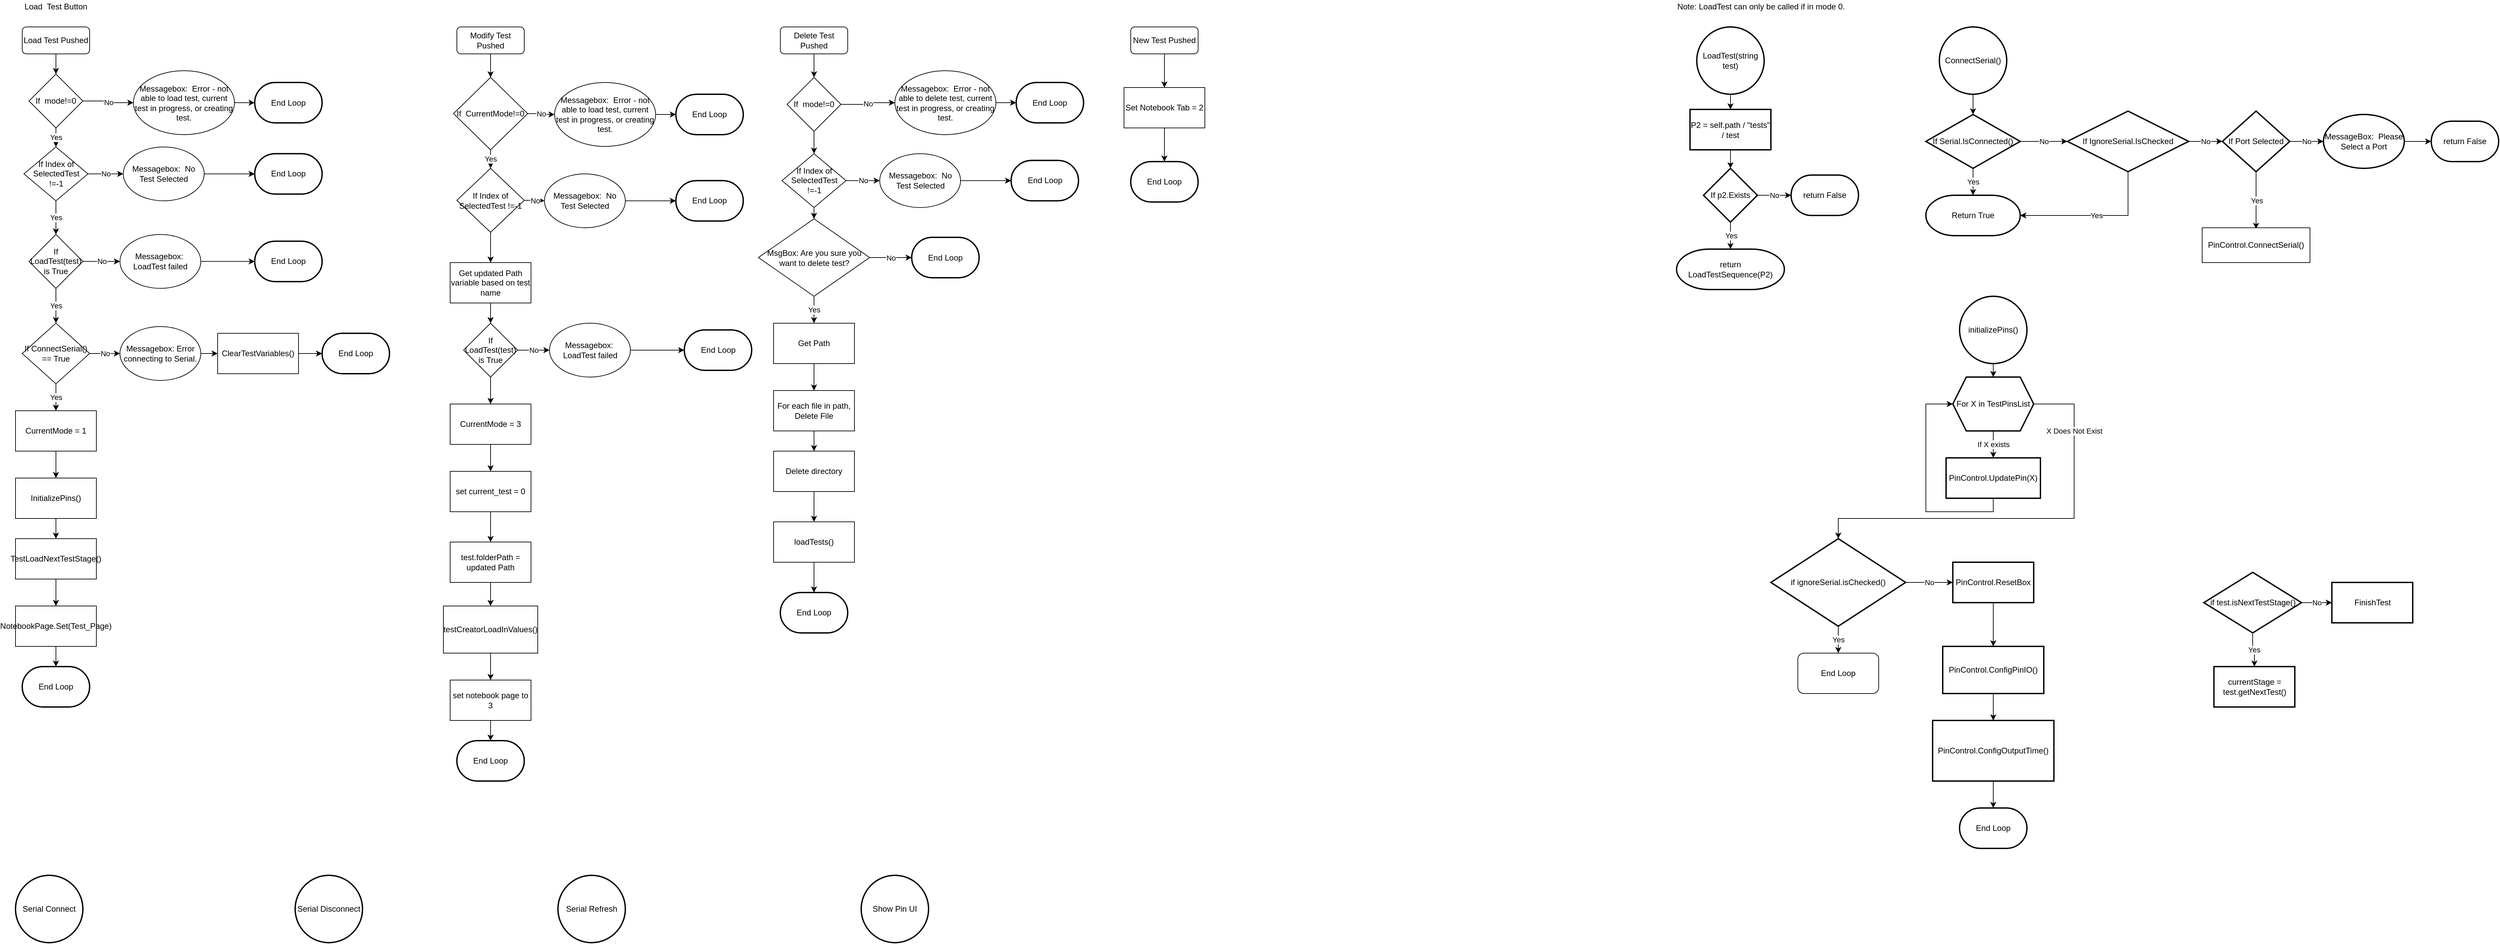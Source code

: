<mxfile version="14.5.8" type="github" pages="5">
  <diagram id="6a731a19-8d31-9384-78a2-239565b7b9f0" name="Main_Tab">
    <mxGraphModel dx="2130" dy="967" grid="1" gridSize="10" guides="1" tooltips="1" connect="1" arrows="1" fold="1" page="1" pageScale="1" pageWidth="1600" pageHeight="1200" background="#ffffff" math="0" shadow="0">
      <root>
        <mxCell id="0" />
        <mxCell id="1" parent="0" />
        <mxCell id="tTzITee3SI3V6Dp85nhz-55" value="Load&amp;nbsp; Test Button" style="text;html=1;strokeColor=none;fillColor=none;align=center;verticalAlign=middle;whiteSpace=wrap;rounded=0;" parent="1" vertex="1">
          <mxGeometry x="40" y="30" width="110" height="20" as="geometry" />
        </mxCell>
        <mxCell id="tTzITee3SI3V6Dp85nhz-83" value="" style="edgeStyle=orthogonalEdgeStyle;rounded=0;orthogonalLoop=1;jettySize=auto;html=1;" parent="1" source="tTzITee3SI3V6Dp85nhz-56" target="tTzITee3SI3V6Dp85nhz-82" edge="1">
          <mxGeometry relative="1" as="geometry" />
        </mxCell>
        <mxCell id="tTzITee3SI3V6Dp85nhz-56" value="Load Test Pushed" style="rounded=1;whiteSpace=wrap;html=1;" parent="1" vertex="1">
          <mxGeometry x="45" y="70" width="100" height="40" as="geometry" />
        </mxCell>
        <mxCell id="tTzITee3SI3V6Dp85nhz-61" value="No" style="edgeStyle=orthogonalEdgeStyle;rounded=0;orthogonalLoop=1;jettySize=auto;html=1;" parent="1" source="tTzITee3SI3V6Dp85nhz-59" target="tTzITee3SI3V6Dp85nhz-60" edge="1">
          <mxGeometry relative="1" as="geometry" />
        </mxCell>
        <mxCell id="tTzITee3SI3V6Dp85nhz-67" value="Yes" style="edgeStyle=orthogonalEdgeStyle;rounded=0;orthogonalLoop=1;jettySize=auto;html=1;" parent="1" source="tTzITee3SI3V6Dp85nhz-59" target="tTzITee3SI3V6Dp85nhz-66" edge="1">
          <mxGeometry relative="1" as="geometry" />
        </mxCell>
        <mxCell id="tTzITee3SI3V6Dp85nhz-59" value="If Index of SelectedTest !=-1" style="rhombus;whiteSpace=wrap;html=1;" parent="1" vertex="1">
          <mxGeometry x="47.5" y="248.25" width="95" height="80" as="geometry" />
        </mxCell>
        <mxCell id="tTzITee3SI3V6Dp85nhz-72" value="" style="edgeStyle=orthogonalEdgeStyle;rounded=0;orthogonalLoop=1;jettySize=auto;html=1;" parent="1" source="tTzITee3SI3V6Dp85nhz-60" target="tTzITee3SI3V6Dp85nhz-70" edge="1">
          <mxGeometry relative="1" as="geometry" />
        </mxCell>
        <mxCell id="tTzITee3SI3V6Dp85nhz-60" value="Messagebox:&amp;nbsp; No Test Selected" style="ellipse;whiteSpace=wrap;html=1;" parent="1" vertex="1">
          <mxGeometry x="195" y="248.25" width="120" height="80" as="geometry" />
        </mxCell>
        <mxCell id="UficYF0TFEuOsEOERnPV-9" value="Yes" style="edgeStyle=orthogonalEdgeStyle;rounded=0;orthogonalLoop=1;jettySize=auto;html=1;" parent="1" source="tTzITee3SI3V6Dp85nhz-66" target="UficYF0TFEuOsEOERnPV-4" edge="1">
          <mxGeometry relative="1" as="geometry" />
        </mxCell>
        <mxCell id="UficYF0TFEuOsEOERnPV-13" value="No" style="edgeStyle=orthogonalEdgeStyle;rounded=0;orthogonalLoop=1;jettySize=auto;html=1;" parent="1" source="tTzITee3SI3V6Dp85nhz-66" target="UficYF0TFEuOsEOERnPV-11" edge="1">
          <mxGeometry relative="1" as="geometry" />
        </mxCell>
        <mxCell id="tTzITee3SI3V6Dp85nhz-66" value="If LoadTest(test) is True" style="rhombus;whiteSpace=wrap;html=1;" parent="1" vertex="1">
          <mxGeometry x="55" y="378.25" width="80" height="80" as="geometry" />
        </mxCell>
        <mxCell id="UficYF0TFEuOsEOERnPV-29" value="" style="edgeStyle=orthogonalEdgeStyle;rounded=0;orthogonalLoop=1;jettySize=auto;html=1;" parent="1" source="tTzITee3SI3V6Dp85nhz-68" target="UficYF0TFEuOsEOERnPV-28" edge="1">
          <mxGeometry relative="1" as="geometry" />
        </mxCell>
        <mxCell id="tTzITee3SI3V6Dp85nhz-68" value="TestLoadNextTestStage()" style="whiteSpace=wrap;html=1;" parent="1" vertex="1">
          <mxGeometry x="35" y="830" width="120" height="60" as="geometry" />
        </mxCell>
        <mxCell id="tTzITee3SI3V6Dp85nhz-70" value="End Loop" style="strokeWidth=2;html=1;shape=mxgraph.flowchart.terminator;whiteSpace=wrap;" parent="1" vertex="1">
          <mxGeometry x="390" y="258.25" width="100" height="60" as="geometry" />
        </mxCell>
        <mxCell id="tTzITee3SI3V6Dp85nhz-75" value="" style="edgeStyle=orthogonalEdgeStyle;rounded=0;orthogonalLoop=1;jettySize=auto;html=1;" parent="1" source="tTzITee3SI3V6Dp85nhz-73" target="tTzITee3SI3V6Dp85nhz-74" edge="1">
          <mxGeometry relative="1" as="geometry" />
        </mxCell>
        <mxCell id="tTzITee3SI3V6Dp85nhz-73" value="LoadTest(string test)" style="strokeWidth=2;html=1;shape=mxgraph.flowchart.start_2;whiteSpace=wrap;" parent="1" vertex="1">
          <mxGeometry x="2530" y="70" width="100" height="100" as="geometry" />
        </mxCell>
        <mxCell id="tTzITee3SI3V6Dp85nhz-77" value="" style="edgeStyle=orthogonalEdgeStyle;rounded=0;orthogonalLoop=1;jettySize=auto;html=1;" parent="1" source="tTzITee3SI3V6Dp85nhz-74" target="tTzITee3SI3V6Dp85nhz-76" edge="1">
          <mxGeometry relative="1" as="geometry" />
        </mxCell>
        <mxCell id="tTzITee3SI3V6Dp85nhz-74" value="P2 = self.path / &quot;tests&quot; / test" style="whiteSpace=wrap;html=1;strokeWidth=2;" parent="1" vertex="1">
          <mxGeometry x="2520" y="192.5" width="120" height="60" as="geometry" />
        </mxCell>
        <mxCell id="tTzITee3SI3V6Dp85nhz-79" value="No" style="edgeStyle=orthogonalEdgeStyle;rounded=0;orthogonalLoop=1;jettySize=auto;html=1;" parent="1" source="tTzITee3SI3V6Dp85nhz-76" target="tTzITee3SI3V6Dp85nhz-78" edge="1">
          <mxGeometry relative="1" as="geometry" />
        </mxCell>
        <mxCell id="tTzITee3SI3V6Dp85nhz-81" value="Yes" style="edgeStyle=orthogonalEdgeStyle;rounded=0;orthogonalLoop=1;jettySize=auto;html=1;" parent="1" source="tTzITee3SI3V6Dp85nhz-76" edge="1">
          <mxGeometry relative="1" as="geometry">
            <mxPoint x="2580" y="400" as="targetPoint" />
          </mxGeometry>
        </mxCell>
        <mxCell id="tTzITee3SI3V6Dp85nhz-76" value="If p2.Exists" style="rhombus;whiteSpace=wrap;html=1;strokeWidth=2;" parent="1" vertex="1">
          <mxGeometry x="2540" y="280" width="80" height="80" as="geometry" />
        </mxCell>
        <mxCell id="tTzITee3SI3V6Dp85nhz-78" value="return False" style="strokeWidth=2;html=1;shape=mxgraph.flowchart.terminator;whiteSpace=wrap;" parent="1" vertex="1">
          <mxGeometry x="2670" y="290" width="100" height="60" as="geometry" />
        </mxCell>
        <mxCell id="tTzITee3SI3V6Dp85nhz-84" value="Yes" style="edgeStyle=orthogonalEdgeStyle;rounded=0;orthogonalLoop=1;jettySize=auto;html=1;" parent="1" source="tTzITee3SI3V6Dp85nhz-82" target="tTzITee3SI3V6Dp85nhz-59" edge="1">
          <mxGeometry relative="1" as="geometry" />
        </mxCell>
        <mxCell id="tTzITee3SI3V6Dp85nhz-86" value="No" style="edgeStyle=orthogonalEdgeStyle;rounded=0;orthogonalLoop=1;jettySize=auto;html=1;" parent="1" source="tTzITee3SI3V6Dp85nhz-82" target="tTzITee3SI3V6Dp85nhz-85" edge="1">
          <mxGeometry relative="1" as="geometry" />
        </mxCell>
        <mxCell id="tTzITee3SI3V6Dp85nhz-82" value="If&amp;nbsp; mode!=0" style="rhombus;whiteSpace=wrap;html=1;" parent="1" vertex="1">
          <mxGeometry x="55" y="140" width="80" height="80" as="geometry" />
        </mxCell>
        <mxCell id="tTzITee3SI3V6Dp85nhz-88" value="" style="edgeStyle=orthogonalEdgeStyle;rounded=0;orthogonalLoop=1;jettySize=auto;html=1;" parent="1" source="tTzITee3SI3V6Dp85nhz-85" target="tTzITee3SI3V6Dp85nhz-87" edge="1">
          <mxGeometry relative="1" as="geometry" />
        </mxCell>
        <mxCell id="tTzITee3SI3V6Dp85nhz-85" value="Messagebox:&amp;nbsp; Error - not able to load test, current test in progress, or creating test." style="ellipse;whiteSpace=wrap;html=1;" parent="1" vertex="1">
          <mxGeometry x="210" y="135" width="150" height="95" as="geometry" />
        </mxCell>
        <mxCell id="tTzITee3SI3V6Dp85nhz-87" value="End Loop" style="strokeWidth=2;html=1;shape=mxgraph.flowchart.terminator;whiteSpace=wrap;" parent="1" vertex="1">
          <mxGeometry x="390" y="152.5" width="100" height="60" as="geometry" />
        </mxCell>
        <mxCell id="tTzITee3SI3V6Dp85nhz-89" value="Note: LoadTest can only be called if in mode 0." style="text;html=1;align=center;verticalAlign=middle;resizable=0;points=[];autosize=1;" parent="1" vertex="1">
          <mxGeometry x="2490" y="30" width="270" height="20" as="geometry" />
        </mxCell>
        <mxCell id="UficYF0TFEuOsEOERnPV-15" value="No" style="edgeStyle=orthogonalEdgeStyle;rounded=0;orthogonalLoop=1;jettySize=auto;html=1;" parent="1" source="UficYF0TFEuOsEOERnPV-4" target="UficYF0TFEuOsEOERnPV-14" edge="1">
          <mxGeometry relative="1" as="geometry" />
        </mxCell>
        <mxCell id="UficYF0TFEuOsEOERnPV-21" value="Yes" style="edgeStyle=orthogonalEdgeStyle;rounded=0;orthogonalLoop=1;jettySize=auto;html=1;" parent="1" source="UficYF0TFEuOsEOERnPV-4" target="UficYF0TFEuOsEOERnPV-20" edge="1">
          <mxGeometry relative="1" as="geometry" />
        </mxCell>
        <mxCell id="UficYF0TFEuOsEOERnPV-4" value="If ConnectSerial() == True" style="rhombus;whiteSpace=wrap;html=1;strokeWidth=1;" parent="1" vertex="1">
          <mxGeometry x="45" y="510" width="100" height="90" as="geometry" />
        </mxCell>
        <mxCell id="UficYF0TFEuOsEOERnPV-8" value="return LoadTestSequence(P2)" style="strokeWidth=2;html=1;shape=mxgraph.flowchart.terminator;whiteSpace=wrap;" parent="1" vertex="1">
          <mxGeometry x="2500" y="400" width="160" height="60" as="geometry" />
        </mxCell>
        <mxCell id="UficYF0TFEuOsEOERnPV-10" value="" style="edgeStyle=orthogonalEdgeStyle;rounded=0;orthogonalLoop=1;jettySize=auto;html=1;" parent="1" source="UficYF0TFEuOsEOERnPV-11" target="UficYF0TFEuOsEOERnPV-12" edge="1">
          <mxGeometry relative="1" as="geometry" />
        </mxCell>
        <mxCell id="UficYF0TFEuOsEOERnPV-11" value="Messagebox:&amp;nbsp; LoadTest failed" style="ellipse;whiteSpace=wrap;html=1;" parent="1" vertex="1">
          <mxGeometry x="190" y="378.25" width="120" height="80" as="geometry" />
        </mxCell>
        <mxCell id="UficYF0TFEuOsEOERnPV-12" value="End Loop" style="strokeWidth=2;html=1;shape=mxgraph.flowchart.terminator;whiteSpace=wrap;" parent="1" vertex="1">
          <mxGeometry x="390" y="388.25" width="100" height="60" as="geometry" />
        </mxCell>
        <mxCell id="UficYF0TFEuOsEOERnPV-17" value="" style="edgeStyle=orthogonalEdgeStyle;rounded=0;orthogonalLoop=1;jettySize=auto;html=1;" parent="1" source="UficYF0TFEuOsEOERnPV-14" target="UficYF0TFEuOsEOERnPV-16" edge="1">
          <mxGeometry relative="1" as="geometry" />
        </mxCell>
        <mxCell id="UficYF0TFEuOsEOERnPV-14" value="Messagebox: Error connecting to Serial." style="ellipse;whiteSpace=wrap;html=1;strokeWidth=1;" parent="1" vertex="1">
          <mxGeometry x="190" y="515" width="120" height="80" as="geometry" />
        </mxCell>
        <mxCell id="UficYF0TFEuOsEOERnPV-19" value="" style="edgeStyle=orthogonalEdgeStyle;rounded=0;orthogonalLoop=1;jettySize=auto;html=1;" parent="1" source="UficYF0TFEuOsEOERnPV-16" target="UficYF0TFEuOsEOERnPV-18" edge="1">
          <mxGeometry relative="1" as="geometry" />
        </mxCell>
        <mxCell id="UficYF0TFEuOsEOERnPV-16" value="ClearTestVariables()" style="whiteSpace=wrap;html=1;strokeWidth=1;" parent="1" vertex="1">
          <mxGeometry x="335" y="525" width="120" height="60" as="geometry" />
        </mxCell>
        <mxCell id="UficYF0TFEuOsEOERnPV-18" value="End Loop" style="strokeWidth=2;html=1;shape=mxgraph.flowchart.terminator;whiteSpace=wrap;" parent="1" vertex="1">
          <mxGeometry x="490" y="525" width="100" height="60" as="geometry" />
        </mxCell>
        <mxCell id="UficYF0TFEuOsEOERnPV-26" value="" style="edgeStyle=orthogonalEdgeStyle;rounded=0;orthogonalLoop=1;jettySize=auto;html=1;" parent="1" source="UficYF0TFEuOsEOERnPV-20" target="UficYF0TFEuOsEOERnPV-24" edge="1">
          <mxGeometry relative="1" as="geometry" />
        </mxCell>
        <mxCell id="UficYF0TFEuOsEOERnPV-20" value="CurrentMode = 1" style="whiteSpace=wrap;html=1;strokeWidth=1;" parent="1" vertex="1">
          <mxGeometry x="35" y="640" width="120" height="60" as="geometry" />
        </mxCell>
        <mxCell id="UficYF0TFEuOsEOERnPV-27" value="" style="edgeStyle=orthogonalEdgeStyle;rounded=0;orthogonalLoop=1;jettySize=auto;html=1;" parent="1" source="UficYF0TFEuOsEOERnPV-24" target="tTzITee3SI3V6Dp85nhz-68" edge="1">
          <mxGeometry relative="1" as="geometry" />
        </mxCell>
        <mxCell id="UficYF0TFEuOsEOERnPV-24" value="InitializePins()" style="whiteSpace=wrap;html=1;" parent="1" vertex="1">
          <mxGeometry x="35" y="740" width="120" height="60" as="geometry" />
        </mxCell>
        <mxCell id="UficYF0TFEuOsEOERnPV-31" value="" style="edgeStyle=orthogonalEdgeStyle;rounded=0;orthogonalLoop=1;jettySize=auto;html=1;" parent="1" source="UficYF0TFEuOsEOERnPV-28" target="UficYF0TFEuOsEOERnPV-30" edge="1">
          <mxGeometry relative="1" as="geometry" />
        </mxCell>
        <mxCell id="UficYF0TFEuOsEOERnPV-28" value="NotebookPage.Set(Test_Page)" style="whiteSpace=wrap;html=1;" parent="1" vertex="1">
          <mxGeometry x="35" y="930" width="120" height="60" as="geometry" />
        </mxCell>
        <mxCell id="UficYF0TFEuOsEOERnPV-30" value="End Loop" style="strokeWidth=2;html=1;shape=mxgraph.flowchart.terminator;whiteSpace=wrap;" parent="1" vertex="1">
          <mxGeometry x="45" y="1020" width="100" height="60" as="geometry" />
        </mxCell>
        <mxCell id="UficYF0TFEuOsEOERnPV-36" value="" style="edgeStyle=orthogonalEdgeStyle;rounded=0;orthogonalLoop=1;jettySize=auto;html=1;" parent="1" source="UficYF0TFEuOsEOERnPV-33" target="UficYF0TFEuOsEOERnPV-35" edge="1">
          <mxGeometry relative="1" as="geometry" />
        </mxCell>
        <mxCell id="UficYF0TFEuOsEOERnPV-33" value="ConnectSerial()" style="strokeWidth=2;html=1;shape=mxgraph.flowchart.start_2;whiteSpace=wrap;" parent="1" vertex="1">
          <mxGeometry x="2890" y="70" width="100" height="100" as="geometry" />
        </mxCell>
        <mxCell id="UficYF0TFEuOsEOERnPV-38" value="Yes" style="edgeStyle=orthogonalEdgeStyle;rounded=0;orthogonalLoop=1;jettySize=auto;html=1;" parent="1" source="UficYF0TFEuOsEOERnPV-35" target="UficYF0TFEuOsEOERnPV-37" edge="1">
          <mxGeometry relative="1" as="geometry" />
        </mxCell>
        <mxCell id="UficYF0TFEuOsEOERnPV-40" value="No" style="edgeStyle=orthogonalEdgeStyle;rounded=0;orthogonalLoop=1;jettySize=auto;html=1;" parent="1" source="UficYF0TFEuOsEOERnPV-35" target="UficYF0TFEuOsEOERnPV-39" edge="1">
          <mxGeometry relative="1" as="geometry" />
        </mxCell>
        <mxCell id="UficYF0TFEuOsEOERnPV-35" value="If Serial.IsConnected()" style="rhombus;whiteSpace=wrap;html=1;strokeWidth=2;" parent="1" vertex="1">
          <mxGeometry x="2870" y="200" width="140" height="80" as="geometry" />
        </mxCell>
        <mxCell id="UficYF0TFEuOsEOERnPV-37" value="Return True" style="strokeWidth=2;html=1;shape=mxgraph.flowchart.terminator;whiteSpace=wrap;" parent="1" vertex="1">
          <mxGeometry x="2870" y="320" width="140" height="60" as="geometry" />
        </mxCell>
        <mxCell id="UficYF0TFEuOsEOERnPV-41" value="Yes" style="edgeStyle=orthogonalEdgeStyle;rounded=0;orthogonalLoop=1;jettySize=auto;html=1;exitX=0.5;exitY=1;exitDx=0;exitDy=0;entryX=1;entryY=0.5;entryDx=0;entryDy=0;entryPerimeter=0;" parent="1" source="UficYF0TFEuOsEOERnPV-39" target="UficYF0TFEuOsEOERnPV-37" edge="1">
          <mxGeometry relative="1" as="geometry" />
        </mxCell>
        <mxCell id="UficYF0TFEuOsEOERnPV-43" value="No" style="edgeStyle=orthogonalEdgeStyle;rounded=0;orthogonalLoop=1;jettySize=auto;html=1;" parent="1" source="UficYF0TFEuOsEOERnPV-39" target="UficYF0TFEuOsEOERnPV-42" edge="1">
          <mxGeometry relative="1" as="geometry" />
        </mxCell>
        <mxCell id="UficYF0TFEuOsEOERnPV-39" value="If IgnoreSerial.IsChecked" style="rhombus;whiteSpace=wrap;html=1;strokeWidth=2;" parent="1" vertex="1">
          <mxGeometry x="3080" y="195" width="180" height="90" as="geometry" />
        </mxCell>
        <mxCell id="UficYF0TFEuOsEOERnPV-45" value="Yes" style="edgeStyle=orthogonalEdgeStyle;rounded=0;orthogonalLoop=1;jettySize=auto;html=1;" parent="1" source="UficYF0TFEuOsEOERnPV-42" edge="1">
          <mxGeometry relative="1" as="geometry">
            <mxPoint x="3360" y="370" as="targetPoint" />
          </mxGeometry>
        </mxCell>
        <mxCell id="UficYF0TFEuOsEOERnPV-47" value="No" style="edgeStyle=orthogonalEdgeStyle;rounded=0;orthogonalLoop=1;jettySize=auto;html=1;" parent="1" source="UficYF0TFEuOsEOERnPV-42" target="UficYF0TFEuOsEOERnPV-46" edge="1">
          <mxGeometry relative="1" as="geometry" />
        </mxCell>
        <mxCell id="UficYF0TFEuOsEOERnPV-42" value="If Port Selected" style="rhombus;whiteSpace=wrap;html=1;strokeWidth=2;" parent="1" vertex="1">
          <mxGeometry x="3310" y="195" width="100" height="90" as="geometry" />
        </mxCell>
        <mxCell id="UficYF0TFEuOsEOERnPV-49" value="" style="edgeStyle=orthogonalEdgeStyle;rounded=0;orthogonalLoop=1;jettySize=auto;html=1;" parent="1" source="UficYF0TFEuOsEOERnPV-46" target="UficYF0TFEuOsEOERnPV-48" edge="1">
          <mxGeometry relative="1" as="geometry" />
        </mxCell>
        <mxCell id="UficYF0TFEuOsEOERnPV-46" value="MessageBox:&amp;nbsp; Please Select a Port" style="ellipse;whiteSpace=wrap;html=1;strokeWidth=2;" parent="1" vertex="1">
          <mxGeometry x="3460" y="200" width="120" height="80" as="geometry" />
        </mxCell>
        <mxCell id="UficYF0TFEuOsEOERnPV-48" value="return False" style="strokeWidth=2;html=1;shape=mxgraph.flowchart.terminator;whiteSpace=wrap;" parent="1" vertex="1">
          <mxGeometry x="3620" y="210" width="100" height="60" as="geometry" />
        </mxCell>
        <mxCell id="ir7IwgKp179g5_XmWtsQ-1" value="PinControl.ConnectSerial()" style="rounded=0;whiteSpace=wrap;html=1;" parent="1" vertex="1">
          <mxGeometry x="3280" y="368.25" width="160" height="51.75" as="geometry" />
        </mxCell>
        <mxCell id="ir7IwgKp179g5_XmWtsQ-4" value="" style="edgeStyle=orthogonalEdgeStyle;rounded=0;orthogonalLoop=1;jettySize=auto;html=1;entryX=0.5;entryY=0;entryDx=0;entryDy=0;" parent="1" source="ir7IwgKp179g5_XmWtsQ-2" target="VLrwDN9U09hXujgsO5i5-10" edge="1">
          <mxGeometry relative="1" as="geometry" />
        </mxCell>
        <mxCell id="ir7IwgKp179g5_XmWtsQ-2" value="initializePins()" style="strokeWidth=2;html=1;shape=mxgraph.flowchart.start_2;whiteSpace=wrap;" parent="1" vertex="1">
          <mxGeometry x="2920" y="470" width="100" height="100" as="geometry" />
        </mxCell>
        <mxCell id="ir7IwgKp179g5_XmWtsQ-6" value="Yes" style="edgeStyle=orthogonalEdgeStyle;rounded=0;orthogonalLoop=1;jettySize=auto;html=1;entryX=0.5;entryY=0;entryDx=0;entryDy=0;" parent="1" source="ir7IwgKp179g5_XmWtsQ-3" target="ir7IwgKp179g5_XmWtsQ-9" edge="1">
          <mxGeometry relative="1" as="geometry" />
        </mxCell>
        <mxCell id="ir7IwgKp179g5_XmWtsQ-10" value="No" style="edgeStyle=orthogonalEdgeStyle;rounded=0;orthogonalLoop=1;jettySize=auto;html=1;" parent="1" source="ir7IwgKp179g5_XmWtsQ-3" target="ir7IwgKp179g5_XmWtsQ-5" edge="1">
          <mxGeometry relative="1" as="geometry" />
        </mxCell>
        <mxCell id="ir7IwgKp179g5_XmWtsQ-3" value="if ignoreSerial.isChecked()" style="rhombus;whiteSpace=wrap;html=1;strokeWidth=2;" parent="1" vertex="1">
          <mxGeometry x="2640" y="830" width="200" height="130" as="geometry" />
        </mxCell>
        <mxCell id="VLrwDN9U09hXujgsO5i5-14" value="" style="edgeStyle=orthogonalEdgeStyle;rounded=0;orthogonalLoop=1;jettySize=auto;html=1;" parent="1" source="ir7IwgKp179g5_XmWtsQ-5" target="VLrwDN9U09hXujgsO5i5-7" edge="1">
          <mxGeometry relative="1" as="geometry" />
        </mxCell>
        <mxCell id="ir7IwgKp179g5_XmWtsQ-5" value="PinControl.ResetBox" style="whiteSpace=wrap;html=1;strokeWidth=2;" parent="1" vertex="1">
          <mxGeometry x="2910" y="865" width="120" height="60" as="geometry" />
        </mxCell>
        <mxCell id="ir7IwgKp179g5_XmWtsQ-9" value="End Loop" style="rounded=1;whiteSpace=wrap;html=1;" parent="1" vertex="1">
          <mxGeometry x="2680" y="1000" width="120" height="60" as="geometry" />
        </mxCell>
        <mxCell id="VLrwDN9U09hXujgsO5i5-16" value="" style="edgeStyle=orthogonalEdgeStyle;rounded=0;orthogonalLoop=1;jettySize=auto;html=1;" parent="1" source="VLrwDN9U09hXujgsO5i5-7" target="VLrwDN9U09hXujgsO5i5-15" edge="1">
          <mxGeometry relative="1" as="geometry" />
        </mxCell>
        <mxCell id="VLrwDN9U09hXujgsO5i5-7" value="PinControl.ConfigPinIO()" style="whiteSpace=wrap;html=1;strokeWidth=2;" parent="1" vertex="1">
          <mxGeometry x="2895" y="990" width="150" height="70" as="geometry" />
        </mxCell>
        <mxCell id="VLrwDN9U09hXujgsO5i5-9" value="If X exists" style="edgeStyle=orthogonalEdgeStyle;rounded=0;orthogonalLoop=1;jettySize=auto;html=1;" parent="1" source="VLrwDN9U09hXujgsO5i5-10" target="VLrwDN9U09hXujgsO5i5-11" edge="1">
          <mxGeometry relative="1" as="geometry" />
        </mxCell>
        <mxCell id="VLrwDN9U09hXujgsO5i5-13" value="X Does Not Exist" style="edgeStyle=orthogonalEdgeStyle;rounded=0;orthogonalLoop=1;jettySize=auto;html=1;exitX=1;exitY=0.5;exitDx=0;exitDy=0;entryX=0.5;entryY=0;entryDx=0;entryDy=0;" parent="1" source="VLrwDN9U09hXujgsO5i5-10" target="ir7IwgKp179g5_XmWtsQ-3" edge="1">
          <mxGeometry x="-0.672" relative="1" as="geometry">
            <Array as="points">
              <mxPoint x="3090" y="630" />
              <mxPoint x="3090" y="800" />
              <mxPoint x="2740" y="800" />
            </Array>
            <mxPoint as="offset" />
          </mxGeometry>
        </mxCell>
        <mxCell id="VLrwDN9U09hXujgsO5i5-10" value="For X in TestPinsList" style="shape=hexagon;perimeter=hexagonPerimeter2;whiteSpace=wrap;html=1;fixedSize=1;strokeWidth=2;" parent="1" vertex="1">
          <mxGeometry x="2910" y="590" width="120" height="80" as="geometry" />
        </mxCell>
        <mxCell id="VLrwDN9U09hXujgsO5i5-12" style="edgeStyle=orthogonalEdgeStyle;rounded=0;orthogonalLoop=1;jettySize=auto;html=1;exitX=0.5;exitY=1;exitDx=0;exitDy=0;entryX=0;entryY=0.5;entryDx=0;entryDy=0;" parent="1" source="VLrwDN9U09hXujgsO5i5-11" target="VLrwDN9U09hXujgsO5i5-10" edge="1">
          <mxGeometry relative="1" as="geometry">
            <Array as="points">
              <mxPoint x="2970" y="790" />
              <mxPoint x="2870" y="790" />
              <mxPoint x="2870" y="630" />
            </Array>
          </mxGeometry>
        </mxCell>
        <mxCell id="VLrwDN9U09hXujgsO5i5-11" value="PinControl.UpdatePin(X)" style="whiteSpace=wrap;html=1;strokeWidth=2;" parent="1" vertex="1">
          <mxGeometry x="2900" y="710" width="140" height="60" as="geometry" />
        </mxCell>
        <mxCell id="VLrwDN9U09hXujgsO5i5-18" value="" style="edgeStyle=orthogonalEdgeStyle;rounded=0;orthogonalLoop=1;jettySize=auto;html=1;" parent="1" source="VLrwDN9U09hXujgsO5i5-15" target="VLrwDN9U09hXujgsO5i5-17" edge="1">
          <mxGeometry relative="1" as="geometry" />
        </mxCell>
        <mxCell id="VLrwDN9U09hXujgsO5i5-15" value="PinControl.ConfigOutputTime()" style="whiteSpace=wrap;html=1;strokeWidth=2;" parent="1" vertex="1">
          <mxGeometry x="2880" y="1100" width="180" height="90" as="geometry" />
        </mxCell>
        <mxCell id="VLrwDN9U09hXujgsO5i5-17" value="End Loop" style="strokeWidth=2;html=1;shape=mxgraph.flowchart.terminator;whiteSpace=wrap;" parent="1" vertex="1">
          <mxGeometry x="2920" y="1230" width="100" height="60" as="geometry" />
        </mxCell>
        <mxCell id="VLrwDN9U09hXujgsO5i5-20" value="currentStage = test.getNextTest()" style="whiteSpace=wrap;html=1;strokeWidth=2;" parent="1" vertex="1">
          <mxGeometry x="3297.5" y="1020" width="120" height="60" as="geometry" />
        </mxCell>
        <mxCell id="VLrwDN9U09hXujgsO5i5-29" value="Yes" style="edgeStyle=orthogonalEdgeStyle;rounded=0;orthogonalLoop=1;jettySize=auto;html=1;entryX=0.5;entryY=0;entryDx=0;entryDy=0;" parent="1" source="VLrwDN9U09hXujgsO5i5-26" target="VLrwDN9U09hXujgsO5i5-20" edge="1">
          <mxGeometry relative="1" as="geometry">
            <mxPoint x="3357.5" y="1015" as="targetPoint" />
          </mxGeometry>
        </mxCell>
        <mxCell id="VLrwDN9U09hXujgsO5i5-31" value="No" style="edgeStyle=orthogonalEdgeStyle;rounded=0;orthogonalLoop=1;jettySize=auto;html=1;" parent="1" source="VLrwDN9U09hXujgsO5i5-26" target="VLrwDN9U09hXujgsO5i5-30" edge="1">
          <mxGeometry relative="1" as="geometry" />
        </mxCell>
        <mxCell id="VLrwDN9U09hXujgsO5i5-26" value="if test.isNextTestStage()" style="rhombus;whiteSpace=wrap;html=1;strokeWidth=2;" parent="1" vertex="1">
          <mxGeometry x="3282.5" y="880" width="145" height="90" as="geometry" />
        </mxCell>
        <mxCell id="VLrwDN9U09hXujgsO5i5-30" value="FinishTest" style="whiteSpace=wrap;html=1;strokeWidth=2;" parent="1" vertex="1">
          <mxGeometry x="3472.5" y="895" width="120" height="60" as="geometry" />
        </mxCell>
        <mxCell id="zyAhgqpcMAbRngAJx9lP-7" value="" style="edgeStyle=orthogonalEdgeStyle;rounded=0;orthogonalLoop=1;jettySize=auto;html=1;" parent="1" source="zyAhgqpcMAbRngAJx9lP-1" target="zyAhgqpcMAbRngAJx9lP-5" edge="1">
          <mxGeometry relative="1" as="geometry" />
        </mxCell>
        <mxCell id="zyAhgqpcMAbRngAJx9lP-1" value="Modify Test Pushed" style="rounded=1;whiteSpace=wrap;html=1;" parent="1" vertex="1">
          <mxGeometry x="690" y="70" width="100" height="40" as="geometry" />
        </mxCell>
        <mxCell id="zyAhgqpcMAbRngAJx9lP-2" value="Delete Test Pushed" style="rounded=1;whiteSpace=wrap;html=1;" parent="1" vertex="1">
          <mxGeometry x="1170" y="70" width="100" height="40" as="geometry" />
        </mxCell>
        <mxCell id="xI6UoFROLTJsAryazsQp-2" value="" style="edgeStyle=orthogonalEdgeStyle;rounded=0;orthogonalLoop=1;jettySize=auto;html=1;" edge="1" parent="1" source="zyAhgqpcMAbRngAJx9lP-4" target="xI6UoFROLTJsAryazsQp-1">
          <mxGeometry relative="1" as="geometry" />
        </mxCell>
        <mxCell id="zyAhgqpcMAbRngAJx9lP-4" value="New Test Pushed" style="rounded=1;whiteSpace=wrap;html=1;" parent="1" vertex="1">
          <mxGeometry x="1690" y="70" width="100" height="40" as="geometry" />
        </mxCell>
        <mxCell id="zyAhgqpcMAbRngAJx9lP-9" value="Yes" style="edgeStyle=orthogonalEdgeStyle;rounded=0;orthogonalLoop=1;jettySize=auto;html=1;" parent="1" source="zyAhgqpcMAbRngAJx9lP-5" target="zyAhgqpcMAbRngAJx9lP-8" edge="1">
          <mxGeometry relative="1" as="geometry" />
        </mxCell>
        <mxCell id="zyAhgqpcMAbRngAJx9lP-17" value="No" style="edgeStyle=orthogonalEdgeStyle;rounded=0;orthogonalLoop=1;jettySize=auto;html=1;" parent="1" source="zyAhgqpcMAbRngAJx9lP-5" target="zyAhgqpcMAbRngAJx9lP-14" edge="1">
          <mxGeometry relative="1" as="geometry" />
        </mxCell>
        <mxCell id="zyAhgqpcMAbRngAJx9lP-5" value="If&amp;nbsp; CurrentMode!=0" style="rhombus;whiteSpace=wrap;html=1;" parent="1" vertex="1">
          <mxGeometry x="685" y="145" width="110" height="107.5" as="geometry" />
        </mxCell>
        <mxCell id="zyAhgqpcMAbRngAJx9lP-16" value="No" style="edgeStyle=orthogonalEdgeStyle;rounded=0;orthogonalLoop=1;jettySize=auto;html=1;" parent="1" source="zyAhgqpcMAbRngAJx9lP-8" target="zyAhgqpcMAbRngAJx9lP-11" edge="1">
          <mxGeometry relative="1" as="geometry" />
        </mxCell>
        <mxCell id="5c3wUZnlZcaob0wR7u_3-17" value="" style="edgeStyle=orthogonalEdgeStyle;rounded=0;orthogonalLoop=1;jettySize=auto;html=1;" edge="1" parent="1" source="zyAhgqpcMAbRngAJx9lP-8" target="5c3wUZnlZcaob0wR7u_3-16">
          <mxGeometry relative="1" as="geometry" />
        </mxCell>
        <mxCell id="zyAhgqpcMAbRngAJx9lP-8" value="If Index of SelectedTest !=-1" style="rhombus;whiteSpace=wrap;html=1;" parent="1" vertex="1">
          <mxGeometry x="690" y="280" width="100" height="95" as="geometry" />
        </mxCell>
        <mxCell id="zyAhgqpcMAbRngAJx9lP-10" value="" style="edgeStyle=orthogonalEdgeStyle;rounded=0;orthogonalLoop=1;jettySize=auto;html=1;" parent="1" source="zyAhgqpcMAbRngAJx9lP-11" target="zyAhgqpcMAbRngAJx9lP-12" edge="1">
          <mxGeometry relative="1" as="geometry" />
        </mxCell>
        <mxCell id="zyAhgqpcMAbRngAJx9lP-11" value="Messagebox:&amp;nbsp; No Test Selected" style="ellipse;whiteSpace=wrap;html=1;" parent="1" vertex="1">
          <mxGeometry x="820" y="288.25" width="120" height="80" as="geometry" />
        </mxCell>
        <mxCell id="zyAhgqpcMAbRngAJx9lP-12" value="End Loop" style="strokeWidth=2;html=1;shape=mxgraph.flowchart.terminator;whiteSpace=wrap;" parent="1" vertex="1">
          <mxGeometry x="1015" y="298.25" width="100" height="60" as="geometry" />
        </mxCell>
        <mxCell id="zyAhgqpcMAbRngAJx9lP-13" value="" style="edgeStyle=orthogonalEdgeStyle;rounded=0;orthogonalLoop=1;jettySize=auto;html=1;" parent="1" source="zyAhgqpcMAbRngAJx9lP-14" target="zyAhgqpcMAbRngAJx9lP-15" edge="1">
          <mxGeometry relative="1" as="geometry" />
        </mxCell>
        <mxCell id="zyAhgqpcMAbRngAJx9lP-14" value="Messagebox:&amp;nbsp; Error - not able to load test, current test in progress, or creating test." style="ellipse;whiteSpace=wrap;html=1;" parent="1" vertex="1">
          <mxGeometry x="835" y="152.5" width="150" height="95" as="geometry" />
        </mxCell>
        <mxCell id="zyAhgqpcMAbRngAJx9lP-15" value="End Loop" style="strokeWidth=2;html=1;shape=mxgraph.flowchart.terminator;whiteSpace=wrap;" parent="1" vertex="1">
          <mxGeometry x="1015" y="170" width="100" height="60" as="geometry" />
        </mxCell>
        <mxCell id="zyAhgqpcMAbRngAJx9lP-18" value="No" style="edgeStyle=orthogonalEdgeStyle;rounded=0;orthogonalLoop=1;jettySize=auto;html=1;" parent="1" source="zyAhgqpcMAbRngAJx9lP-19" target="zyAhgqpcMAbRngAJx9lP-21" edge="1">
          <mxGeometry relative="1" as="geometry" />
        </mxCell>
        <mxCell id="zyAhgqpcMAbRngAJx9lP-25" value="" style="edgeStyle=orthogonalEdgeStyle;rounded=0;orthogonalLoop=1;jettySize=auto;html=1;" parent="1" source="zyAhgqpcMAbRngAJx9lP-19" target="zyAhgqpcMAbRngAJx9lP-24" edge="1">
          <mxGeometry relative="1" as="geometry" />
        </mxCell>
        <mxCell id="zyAhgqpcMAbRngAJx9lP-19" value="If LoadTest(test) is True" style="rhombus;whiteSpace=wrap;html=1;" parent="1" vertex="1">
          <mxGeometry x="700" y="510" width="80" height="80" as="geometry" />
        </mxCell>
        <mxCell id="zyAhgqpcMAbRngAJx9lP-20" value="" style="edgeStyle=orthogonalEdgeStyle;rounded=0;orthogonalLoop=1;jettySize=auto;html=1;" parent="1" source="zyAhgqpcMAbRngAJx9lP-21" target="zyAhgqpcMAbRngAJx9lP-22" edge="1">
          <mxGeometry relative="1" as="geometry" />
        </mxCell>
        <mxCell id="zyAhgqpcMAbRngAJx9lP-21" value="Messagebox:&amp;nbsp; LoadTest failed" style="ellipse;whiteSpace=wrap;html=1;" parent="1" vertex="1">
          <mxGeometry x="827.5" y="510" width="120" height="80" as="geometry" />
        </mxCell>
        <mxCell id="zyAhgqpcMAbRngAJx9lP-22" value="End Loop" style="strokeWidth=2;html=1;shape=mxgraph.flowchart.terminator;whiteSpace=wrap;" parent="1" vertex="1">
          <mxGeometry x="1027.5" y="520" width="100" height="60" as="geometry" />
        </mxCell>
        <mxCell id="5c3wUZnlZcaob0wR7u_3-21" value="" style="edgeStyle=orthogonalEdgeStyle;rounded=0;orthogonalLoop=1;jettySize=auto;html=1;" edge="1" parent="1" source="zyAhgqpcMAbRngAJx9lP-24" target="5c3wUZnlZcaob0wR7u_3-20">
          <mxGeometry relative="1" as="geometry" />
        </mxCell>
        <mxCell id="zyAhgqpcMAbRngAJx9lP-24" value="CurrentMode = 3" style="whiteSpace=wrap;html=1;" parent="1" vertex="1">
          <mxGeometry x="680" y="630" width="120" height="60" as="geometry" />
        </mxCell>
        <mxCell id="hBHiRlKZ0MR35Txenzxi-2" value="" style="edgeStyle=orthogonalEdgeStyle;rounded=0;orthogonalLoop=1;jettySize=auto;html=1;exitX=0.5;exitY=1;exitDx=0;exitDy=0;" parent="1" source="zyAhgqpcMAbRngAJx9lP-2" target="hBHiRlKZ0MR35Txenzxi-4" edge="1">
          <mxGeometry relative="1" as="geometry">
            <mxPoint x="1214" y="110" as="sourcePoint" />
            <Array as="points" />
          </mxGeometry>
        </mxCell>
        <mxCell id="hBHiRlKZ0MR35Txenzxi-3" value="No" style="edgeStyle=orthogonalEdgeStyle;rounded=0;orthogonalLoop=1;jettySize=auto;html=1;" parent="1" source="hBHiRlKZ0MR35Txenzxi-4" target="hBHiRlKZ0MR35Txenzxi-6" edge="1">
          <mxGeometry relative="1" as="geometry" />
        </mxCell>
        <mxCell id="hBHiRlKZ0MR35Txenzxi-13" value="" style="edgeStyle=orthogonalEdgeStyle;rounded=0;orthogonalLoop=1;jettySize=auto;html=1;" parent="1" source="hBHiRlKZ0MR35Txenzxi-4" target="hBHiRlKZ0MR35Txenzxi-9" edge="1">
          <mxGeometry relative="1" as="geometry" />
        </mxCell>
        <mxCell id="hBHiRlKZ0MR35Txenzxi-4" value="If&amp;nbsp; mode!=0" style="rhombus;whiteSpace=wrap;html=1;" parent="1" vertex="1">
          <mxGeometry x="1180" y="145" width="80" height="80" as="geometry" />
        </mxCell>
        <mxCell id="hBHiRlKZ0MR35Txenzxi-5" value="" style="edgeStyle=orthogonalEdgeStyle;rounded=0;orthogonalLoop=1;jettySize=auto;html=1;" parent="1" source="hBHiRlKZ0MR35Txenzxi-6" target="hBHiRlKZ0MR35Txenzxi-7" edge="1">
          <mxGeometry relative="1" as="geometry" />
        </mxCell>
        <mxCell id="hBHiRlKZ0MR35Txenzxi-6" value="Messagebox:&amp;nbsp; Error - not able to delete test, current test in progress, or creating test." style="ellipse;whiteSpace=wrap;html=1;" parent="1" vertex="1">
          <mxGeometry x="1340" y="135" width="150" height="95" as="geometry" />
        </mxCell>
        <mxCell id="hBHiRlKZ0MR35Txenzxi-7" value="End Loop" style="strokeWidth=2;html=1;shape=mxgraph.flowchart.terminator;whiteSpace=wrap;" parent="1" vertex="1">
          <mxGeometry x="1520" y="152.5" width="100" height="60" as="geometry" />
        </mxCell>
        <mxCell id="hBHiRlKZ0MR35Txenzxi-8" value="No" style="edgeStyle=orthogonalEdgeStyle;rounded=0;orthogonalLoop=1;jettySize=auto;html=1;" parent="1" source="hBHiRlKZ0MR35Txenzxi-9" target="hBHiRlKZ0MR35Txenzxi-11" edge="1">
          <mxGeometry relative="1" as="geometry" />
        </mxCell>
        <mxCell id="5c3wUZnlZcaob0wR7u_3-2" value="" style="edgeStyle=orthogonalEdgeStyle;rounded=0;orthogonalLoop=1;jettySize=auto;html=1;" edge="1" parent="1" source="hBHiRlKZ0MR35Txenzxi-9" target="5c3wUZnlZcaob0wR7u_3-1">
          <mxGeometry relative="1" as="geometry" />
        </mxCell>
        <mxCell id="hBHiRlKZ0MR35Txenzxi-9" value="If Index of SelectedTest !=-1" style="rhombus;whiteSpace=wrap;html=1;" parent="1" vertex="1">
          <mxGeometry x="1172.5" y="258.25" width="95" height="80" as="geometry" />
        </mxCell>
        <mxCell id="hBHiRlKZ0MR35Txenzxi-10" value="" style="edgeStyle=orthogonalEdgeStyle;rounded=0;orthogonalLoop=1;jettySize=auto;html=1;" parent="1" source="hBHiRlKZ0MR35Txenzxi-11" target="hBHiRlKZ0MR35Txenzxi-12" edge="1">
          <mxGeometry relative="1" as="geometry" />
        </mxCell>
        <mxCell id="hBHiRlKZ0MR35Txenzxi-11" value="Messagebox:&amp;nbsp; No Test Selected" style="ellipse;whiteSpace=wrap;html=1;" parent="1" vertex="1">
          <mxGeometry x="1317.5" y="258.25" width="120" height="80" as="geometry" />
        </mxCell>
        <mxCell id="hBHiRlKZ0MR35Txenzxi-12" value="End Loop" style="strokeWidth=2;html=1;shape=mxgraph.flowchart.terminator;whiteSpace=wrap;" parent="1" vertex="1">
          <mxGeometry x="1512.5" y="268.25" width="100" height="60" as="geometry" />
        </mxCell>
        <mxCell id="hBHiRlKZ0MR35Txenzxi-17" value="" style="edgeStyle=orthogonalEdgeStyle;rounded=0;orthogonalLoop=1;jettySize=auto;html=1;" parent="1" source="hBHiRlKZ0MR35Txenzxi-14" target="hBHiRlKZ0MR35Txenzxi-16" edge="1">
          <mxGeometry relative="1" as="geometry" />
        </mxCell>
        <mxCell id="hBHiRlKZ0MR35Txenzxi-14" value="Get Path" style="whiteSpace=wrap;html=1;" parent="1" vertex="1">
          <mxGeometry x="1160" y="510" width="120" height="60" as="geometry" />
        </mxCell>
        <mxCell id="5c3wUZnlZcaob0wR7u_3-11" value="" style="edgeStyle=orthogonalEdgeStyle;rounded=0;orthogonalLoop=1;jettySize=auto;html=1;" edge="1" parent="1" source="hBHiRlKZ0MR35Txenzxi-16" target="5c3wUZnlZcaob0wR7u_3-10">
          <mxGeometry relative="1" as="geometry" />
        </mxCell>
        <mxCell id="hBHiRlKZ0MR35Txenzxi-16" value="For each file in path, Delete File" style="whiteSpace=wrap;html=1;" parent="1" vertex="1">
          <mxGeometry x="1160" y="610" width="120" height="60" as="geometry" />
        </mxCell>
        <mxCell id="5c3wUZnlZcaob0wR7u_3-3" value="Yes" style="edgeStyle=orthogonalEdgeStyle;rounded=0;orthogonalLoop=1;jettySize=auto;html=1;" edge="1" parent="1" source="5c3wUZnlZcaob0wR7u_3-1" target="hBHiRlKZ0MR35Txenzxi-14">
          <mxGeometry relative="1" as="geometry" />
        </mxCell>
        <mxCell id="5c3wUZnlZcaob0wR7u_3-9" value="No" style="edgeStyle=orthogonalEdgeStyle;rounded=0;orthogonalLoop=1;jettySize=auto;html=1;" edge="1" parent="1" source="5c3wUZnlZcaob0wR7u_3-1" target="5c3wUZnlZcaob0wR7u_3-8">
          <mxGeometry relative="1" as="geometry" />
        </mxCell>
        <mxCell id="5c3wUZnlZcaob0wR7u_3-1" value="MsgBox: Are you sure you want to delete test?" style="rhombus;whiteSpace=wrap;html=1;" vertex="1" parent="1">
          <mxGeometry x="1137.5" y="355" width="165" height="115" as="geometry" />
        </mxCell>
        <mxCell id="5c3wUZnlZcaob0wR7u_3-8" value="End Loop" style="strokeWidth=2;html=1;shape=mxgraph.flowchart.terminator;whiteSpace=wrap;" vertex="1" parent="1">
          <mxGeometry x="1365" y="382.5" width="100" height="60" as="geometry" />
        </mxCell>
        <mxCell id="5c3wUZnlZcaob0wR7u_3-13" value="" style="edgeStyle=orthogonalEdgeStyle;rounded=0;orthogonalLoop=1;jettySize=auto;html=1;" edge="1" parent="1" source="5c3wUZnlZcaob0wR7u_3-10" target="5c3wUZnlZcaob0wR7u_3-12">
          <mxGeometry relative="1" as="geometry" />
        </mxCell>
        <mxCell id="5c3wUZnlZcaob0wR7u_3-10" value="Delete directory" style="whiteSpace=wrap;html=1;" vertex="1" parent="1">
          <mxGeometry x="1160" y="700" width="120" height="60" as="geometry" />
        </mxCell>
        <mxCell id="5c3wUZnlZcaob0wR7u_3-15" value="" style="edgeStyle=orthogonalEdgeStyle;rounded=0;orthogonalLoop=1;jettySize=auto;html=1;" edge="1" parent="1" source="5c3wUZnlZcaob0wR7u_3-12" target="5c3wUZnlZcaob0wR7u_3-14">
          <mxGeometry relative="1" as="geometry" />
        </mxCell>
        <mxCell id="5c3wUZnlZcaob0wR7u_3-12" value="loadTests()" style="whiteSpace=wrap;html=1;" vertex="1" parent="1">
          <mxGeometry x="1160" y="805" width="120" height="60" as="geometry" />
        </mxCell>
        <mxCell id="5c3wUZnlZcaob0wR7u_3-14" value="End Loop" style="strokeWidth=2;html=1;shape=mxgraph.flowchart.terminator;whiteSpace=wrap;" vertex="1" parent="1">
          <mxGeometry x="1170" y="910" width="100" height="60" as="geometry" />
        </mxCell>
        <mxCell id="5c3wUZnlZcaob0wR7u_3-19" value="" style="edgeStyle=orthogonalEdgeStyle;rounded=0;orthogonalLoop=1;jettySize=auto;html=1;" edge="1" parent="1" source="5c3wUZnlZcaob0wR7u_3-16">
          <mxGeometry relative="1" as="geometry">
            <mxPoint x="740" y="510" as="targetPoint" />
          </mxGeometry>
        </mxCell>
        <mxCell id="5c3wUZnlZcaob0wR7u_3-16" value="Get updated Path variable based on test name" style="whiteSpace=wrap;html=1;" vertex="1" parent="1">
          <mxGeometry x="680" y="420" width="120" height="60" as="geometry" />
        </mxCell>
        <mxCell id="5c3wUZnlZcaob0wR7u_3-23" value="" style="edgeStyle=orthogonalEdgeStyle;rounded=0;orthogonalLoop=1;jettySize=auto;html=1;" edge="1" parent="1" source="5c3wUZnlZcaob0wR7u_3-20" target="5c3wUZnlZcaob0wR7u_3-22">
          <mxGeometry relative="1" as="geometry" />
        </mxCell>
        <mxCell id="5c3wUZnlZcaob0wR7u_3-20" value="set current_test = 0" style="whiteSpace=wrap;html=1;" vertex="1" parent="1">
          <mxGeometry x="680" y="730" width="120" height="60" as="geometry" />
        </mxCell>
        <mxCell id="5c3wUZnlZcaob0wR7u_3-25" value="" style="edgeStyle=orthogonalEdgeStyle;rounded=0;orthogonalLoop=1;jettySize=auto;html=1;" edge="1" parent="1" source="5c3wUZnlZcaob0wR7u_3-22" target="5c3wUZnlZcaob0wR7u_3-24">
          <mxGeometry relative="1" as="geometry" />
        </mxCell>
        <mxCell id="5c3wUZnlZcaob0wR7u_3-22" value="test.folderPath = updated Path" style="whiteSpace=wrap;html=1;" vertex="1" parent="1">
          <mxGeometry x="680" y="835" width="120" height="60" as="geometry" />
        </mxCell>
        <mxCell id="5c3wUZnlZcaob0wR7u_3-27" value="" style="edgeStyle=orthogonalEdgeStyle;rounded=0;orthogonalLoop=1;jettySize=auto;html=1;" edge="1" parent="1" source="5c3wUZnlZcaob0wR7u_3-24" target="5c3wUZnlZcaob0wR7u_3-26">
          <mxGeometry relative="1" as="geometry" />
        </mxCell>
        <mxCell id="5c3wUZnlZcaob0wR7u_3-24" value="testCreatorLoadInValues()" style="whiteSpace=wrap;html=1;" vertex="1" parent="1">
          <mxGeometry x="670" y="930" width="140" height="70" as="geometry" />
        </mxCell>
        <mxCell id="5c3wUZnlZcaob0wR7u_3-29" value="" style="edgeStyle=orthogonalEdgeStyle;rounded=0;orthogonalLoop=1;jettySize=auto;html=1;" edge="1" parent="1" source="5c3wUZnlZcaob0wR7u_3-26" target="5c3wUZnlZcaob0wR7u_3-28">
          <mxGeometry relative="1" as="geometry" />
        </mxCell>
        <mxCell id="5c3wUZnlZcaob0wR7u_3-26" value="set notebook page to 3" style="whiteSpace=wrap;html=1;" vertex="1" parent="1">
          <mxGeometry x="680" y="1040" width="120" height="60" as="geometry" />
        </mxCell>
        <mxCell id="5c3wUZnlZcaob0wR7u_3-28" value="End Loop" style="strokeWidth=2;html=1;shape=mxgraph.flowchart.terminator;whiteSpace=wrap;" vertex="1" parent="1">
          <mxGeometry x="690" y="1130" width="100" height="60" as="geometry" />
        </mxCell>
        <mxCell id="xI6UoFROLTJsAryazsQp-4" value="" style="edgeStyle=orthogonalEdgeStyle;rounded=0;orthogonalLoop=1;jettySize=auto;html=1;" edge="1" parent="1" source="xI6UoFROLTJsAryazsQp-1" target="xI6UoFROLTJsAryazsQp-3">
          <mxGeometry relative="1" as="geometry" />
        </mxCell>
        <mxCell id="xI6UoFROLTJsAryazsQp-1" value="Set Notebook Tab = 2" style="whiteSpace=wrap;html=1;" vertex="1" parent="1">
          <mxGeometry x="1680" y="160" width="120" height="60" as="geometry" />
        </mxCell>
        <mxCell id="xI6UoFROLTJsAryazsQp-3" value="End Loop" style="strokeWidth=2;html=1;shape=mxgraph.flowchart.terminator;whiteSpace=wrap;" vertex="1" parent="1">
          <mxGeometry x="1690" y="270" width="100" height="60" as="geometry" />
        </mxCell>
        <mxCell id="xI6UoFROLTJsAryazsQp-5" value="Serial Connect" style="strokeWidth=2;html=1;shape=mxgraph.flowchart.start_2;whiteSpace=wrap;" vertex="1" parent="1">
          <mxGeometry x="35" y="1330" width="100" height="100" as="geometry" />
        </mxCell>
        <mxCell id="xI6UoFROLTJsAryazsQp-6" value="Serial Disconnect" style="strokeWidth=2;html=1;shape=mxgraph.flowchart.start_2;whiteSpace=wrap;" vertex="1" parent="1">
          <mxGeometry x="450" y="1330" width="100" height="100" as="geometry" />
        </mxCell>
        <mxCell id="xI6UoFROLTJsAryazsQp-7" value="Serial Refresh" style="strokeWidth=2;html=1;shape=mxgraph.flowchart.start_2;whiteSpace=wrap;" vertex="1" parent="1">
          <mxGeometry x="840" y="1330" width="100" height="100" as="geometry" />
        </mxCell>
        <mxCell id="xI6UoFROLTJsAryazsQp-8" value="Show Pin UI" style="strokeWidth=2;html=1;shape=mxgraph.flowchart.start_2;whiteSpace=wrap;" vertex="1" parent="1">
          <mxGeometry x="1290" y="1330" width="100" height="100" as="geometry" />
        </mxCell>
      </root>
    </mxGraphModel>
  </diagram>
  <diagram id="oTMPqpchAL877kF9N_FF" name="Test_Tab">
    <mxGraphModel dx="-96" dy="682" grid="1" gridSize="10" guides="1" tooltips="1" connect="1" arrows="1" fold="1" page="1" pageScale="1" pageWidth="1600" pageHeight="1200" math="0" shadow="0">
      <root>
        <mxCell id="KdpddDH9nwrAEuhVS6P6-0" />
        <mxCell id="KdpddDH9nwrAEuhVS6P6-1" parent="KdpddDH9nwrAEuhVS6P6-0" />
        <mxCell id="YlXNsWhmcFPXiTCZ0Dzl-0" value="" style="edgeStyle=orthogonalEdgeStyle;rounded=0;orthogonalLoop=1;jettySize=auto;html=1;" parent="KdpddDH9nwrAEuhVS6P6-1" source="YlXNsWhmcFPXiTCZ0Dzl-1" target="YlXNsWhmcFPXiTCZ0Dzl-9" edge="1">
          <mxGeometry relative="1" as="geometry" />
        </mxCell>
        <mxCell id="YlXNsWhmcFPXiTCZ0Dzl-1" value="TestingLoadNextTestStage()" style="strokeWidth=2;html=1;shape=mxgraph.flowchart.start_2;whiteSpace=wrap;" parent="KdpddDH9nwrAEuhVS6P6-1" vertex="1">
          <mxGeometry x="2867.5" y="60" width="175" height="110" as="geometry" />
        </mxCell>
        <mxCell id="YlXNsWhmcFPXiTCZ0Dzl-2" value="For loading in the next test for the Tester." style="text;html=1;align=center;verticalAlign=middle;resizable=0;points=[];autosize=1;" parent="KdpddDH9nwrAEuhVS6P6-1" vertex="1">
          <mxGeometry x="2840" y="40" width="230" height="20" as="geometry" />
        </mxCell>
        <mxCell id="YlXNsWhmcFPXiTCZ0Dzl-3" value="No" style="edgeStyle=orthogonalEdgeStyle;rounded=0;orthogonalLoop=1;jettySize=auto;html=1;" parent="KdpddDH9nwrAEuhVS6P6-1" source="YlXNsWhmcFPXiTCZ0Dzl-5" target="YlXNsWhmcFPXiTCZ0Dzl-7" edge="1">
          <mxGeometry relative="1" as="geometry" />
        </mxCell>
        <mxCell id="YlXNsWhmcFPXiTCZ0Dzl-4" value="Yes" style="edgeStyle=orthogonalEdgeStyle;rounded=0;orthogonalLoop=1;jettySize=auto;html=1;exitX=0.5;exitY=1;exitDx=0;exitDy=0;entryX=0.5;entryY=0;entryDx=0;entryDy=0;entryPerimeter=0;" parent="KdpddDH9nwrAEuhVS6P6-1" source="YlXNsWhmcFPXiTCZ0Dzl-5" target="YlXNsWhmcFPXiTCZ0Dzl-12" edge="1">
          <mxGeometry relative="1" as="geometry" />
        </mxCell>
        <mxCell id="YlXNsWhmcFPXiTCZ0Dzl-5" value="If IgnoreSerial.IsChecked" style="rhombus;whiteSpace=wrap;html=1;strokeWidth=2;" parent="KdpddDH9nwrAEuhVS6P6-1" vertex="1">
          <mxGeometry x="2893.12" y="450" width="125" height="125" as="geometry" />
        </mxCell>
        <mxCell id="YlXNsWhmcFPXiTCZ0Dzl-6" style="edgeStyle=orthogonalEdgeStyle;rounded=0;orthogonalLoop=1;jettySize=auto;html=1;exitX=0.5;exitY=1;exitDx=0;exitDy=0;entryX=1;entryY=0.5;entryDx=0;entryDy=0;entryPerimeter=0;" parent="KdpddDH9nwrAEuhVS6P6-1" source="YlXNsWhmcFPXiTCZ0Dzl-7" target="YlXNsWhmcFPXiTCZ0Dzl-12" edge="1">
          <mxGeometry relative="1" as="geometry" />
        </mxCell>
        <mxCell id="YlXNsWhmcFPXiTCZ0Dzl-7" value="PinControl.ChangePinValues" style="whiteSpace=wrap;html=1;strokeWidth=2;" parent="KdpddDH9nwrAEuhVS6P6-1" vertex="1">
          <mxGeometry x="3030" y="580" width="157.5" height="80" as="geometry" />
        </mxCell>
        <mxCell id="YlXNsWhmcFPXiTCZ0Dzl-8" value="" style="edgeStyle=orthogonalEdgeStyle;rounded=0;orthogonalLoop=1;jettySize=auto;html=1;" parent="KdpddDH9nwrAEuhVS6P6-1" source="YlXNsWhmcFPXiTCZ0Dzl-9" target="YlXNsWhmcFPXiTCZ0Dzl-11" edge="1">
          <mxGeometry relative="1" as="geometry" />
        </mxCell>
        <mxCell id="YlXNsWhmcFPXiTCZ0Dzl-9" value="For x Pins Set Pin Value in PinControl" style="whiteSpace=wrap;html=1;strokeWidth=2;" parent="KdpddDH9nwrAEuhVS6P6-1" vertex="1">
          <mxGeometry x="2895" y="205" width="120" height="60" as="geometry" />
        </mxCell>
        <mxCell id="YlXNsWhmcFPXiTCZ0Dzl-10" value="" style="edgeStyle=orthogonalEdgeStyle;rounded=0;orthogonalLoop=1;jettySize=auto;html=1;entryX=0.5;entryY=0;entryDx=0;entryDy=0;" parent="KdpddDH9nwrAEuhVS6P6-1" source="YlXNsWhmcFPXiTCZ0Dzl-11" target="YlXNsWhmcFPXiTCZ0Dzl-5" edge="1">
          <mxGeometry relative="1" as="geometry">
            <mxPoint x="2955" y="455" as="targetPoint" />
          </mxGeometry>
        </mxCell>
        <mxCell id="YlXNsWhmcFPXiTCZ0Dzl-11" value="UpdateTestImageAndLabels" style="whiteSpace=wrap;html=1;strokeWidth=2;" parent="KdpddDH9nwrAEuhVS6P6-1" vertex="1">
          <mxGeometry x="2870.63" y="320" width="168.75" height="70" as="geometry" />
        </mxCell>
        <mxCell id="YlXNsWhmcFPXiTCZ0Dzl-12" value="Return True" style="strokeWidth=2;html=1;shape=mxgraph.flowchart.terminator;whiteSpace=wrap;" parent="KdpddDH9nwrAEuhVS6P6-1" vertex="1">
          <mxGeometry x="2905" y="670" width="100" height="60" as="geometry" />
        </mxCell>
        <mxCell id="Y_eFLCiuxUcnmmR3OJBC-0" value="Testing Close Test" style="strokeWidth=2;html=1;shape=mxgraph.flowchart.start_2;whiteSpace=wrap;" parent="KdpddDH9nwrAEuhVS6P6-1" vertex="1">
          <mxGeometry x="3290" y="47.5" width="160" height="135" as="geometry" />
        </mxCell>
        <mxCell id="CgLN2Hh3KDNTxdlBQcfP-3" value="" style="edgeStyle=orthogonalEdgeStyle;rounded=0;orthogonalLoop=1;jettySize=auto;html=1;" edge="1" parent="KdpddDH9nwrAEuhVS6P6-1" source="CgLN2Hh3KDNTxdlBQcfP-0" target="CgLN2Hh3KDNTxdlBQcfP-2">
          <mxGeometry relative="1" as="geometry" />
        </mxCell>
        <mxCell id="CgLN2Hh3KDNTxdlBQcfP-0" value="Next Step Pushed" style="strokeWidth=2;html=1;shape=mxgraph.flowchart.start_2;whiteSpace=wrap;" vertex="1" parent="KdpddDH9nwrAEuhVS6P6-1">
          <mxGeometry x="1670" y="47.5" width="100" height="100" as="geometry" />
        </mxCell>
        <mxCell id="pkOCVa6dlG1ghQH0pCJz-1" value="" style="edgeStyle=orthogonalEdgeStyle;rounded=0;orthogonalLoop=1;jettySize=auto;html=1;" edge="1" parent="KdpddDH9nwrAEuhVS6P6-1" source="CgLN2Hh3KDNTxdlBQcfP-1" target="pkOCVa6dlG1ghQH0pCJz-0">
          <mxGeometry relative="1" as="geometry" />
        </mxCell>
        <mxCell id="CgLN2Hh3KDNTxdlBQcfP-1" value="Close Test Pushed" style="strokeWidth=2;html=1;shape=mxgraph.flowchart.start_2;whiteSpace=wrap;" vertex="1" parent="KdpddDH9nwrAEuhVS6P6-1">
          <mxGeometry x="2400" y="47.5" width="100" height="100" as="geometry" />
        </mxCell>
        <mxCell id="CgLN2Hh3KDNTxdlBQcfP-7" value="" style="edgeStyle=orthogonalEdgeStyle;rounded=0;orthogonalLoop=1;jettySize=auto;html=1;" edge="1" parent="KdpddDH9nwrAEuhVS6P6-1" source="CgLN2Hh3KDNTxdlBQcfP-2" target="CgLN2Hh3KDNTxdlBQcfP-6">
          <mxGeometry relative="1" as="geometry" />
        </mxCell>
        <mxCell id="AXbfiBNwMtoYr6VI2xYN-5" value="" style="edgeStyle=orthogonalEdgeStyle;rounded=0;orthogonalLoop=1;jettySize=auto;html=1;" edge="1" parent="KdpddDH9nwrAEuhVS6P6-1" source="CgLN2Hh3KDNTxdlBQcfP-2" target="AXbfiBNwMtoYr6VI2xYN-4">
          <mxGeometry relative="1" as="geometry" />
        </mxCell>
        <mxCell id="CgLN2Hh3KDNTxdlBQcfP-2" value="If Current_mode ==1" style="rhombus;whiteSpace=wrap;html=1;strokeWidth=2;" vertex="1" parent="KdpddDH9nwrAEuhVS6P6-1">
          <mxGeometry x="1660" y="205" width="120" height="105" as="geometry" />
        </mxCell>
        <mxCell id="AXbfiBNwMtoYr6VI2xYN-1" value="" style="edgeStyle=orthogonalEdgeStyle;rounded=0;orthogonalLoop=1;jettySize=auto;html=1;" edge="1" parent="KdpddDH9nwrAEuhVS6P6-1" source="CgLN2Hh3KDNTxdlBQcfP-6" target="AXbfiBNwMtoYr6VI2xYN-0">
          <mxGeometry relative="1" as="geometry" />
        </mxCell>
        <mxCell id="CgLN2Hh3KDNTxdlBQcfP-6" value="MessageBox: Error - not in the right mode." style="ellipse;whiteSpace=wrap;html=1;strokeWidth=2;" vertex="1" parent="KdpddDH9nwrAEuhVS6P6-1">
          <mxGeometry x="1860" y="217.5" width="120" height="80" as="geometry" />
        </mxCell>
        <mxCell id="AXbfiBNwMtoYr6VI2xYN-0" value="End Loop" style="strokeWidth=2;html=1;shape=mxgraph.flowchart.terminator;whiteSpace=wrap;" vertex="1" parent="KdpddDH9nwrAEuhVS6P6-1">
          <mxGeometry x="2040" y="227.5" width="100" height="60" as="geometry" />
        </mxCell>
        <mxCell id="AXbfiBNwMtoYr6VI2xYN-7" value="Yes" style="edgeStyle=orthogonalEdgeStyle;rounded=0;orthogonalLoop=1;jettySize=auto;html=1;" edge="1" parent="KdpddDH9nwrAEuhVS6P6-1" source="AXbfiBNwMtoYr6VI2xYN-4" target="AXbfiBNwMtoYr6VI2xYN-6">
          <mxGeometry relative="1" as="geometry" />
        </mxCell>
        <mxCell id="AXbfiBNwMtoYr6VI2xYN-29" value="No" style="edgeStyle=orthogonalEdgeStyle;rounded=0;orthogonalLoop=1;jettySize=auto;html=1;" edge="1" parent="KdpddDH9nwrAEuhVS6P6-1" source="AXbfiBNwMtoYr6VI2xYN-4" target="AXbfiBNwMtoYr6VI2xYN-28">
          <mxGeometry relative="1" as="geometry" />
        </mxCell>
        <mxCell id="AXbfiBNwMtoYr6VI2xYN-4" value="If test.isNextTest()" style="rhombus;whiteSpace=wrap;html=1;strokeWidth=2;" vertex="1" parent="KdpddDH9nwrAEuhVS6P6-1">
          <mxGeometry x="1630" y="350" width="180" height="130" as="geometry" />
        </mxCell>
        <mxCell id="AXbfiBNwMtoYr6VI2xYN-9" value="Yes" style="edgeStyle=orthogonalEdgeStyle;rounded=0;orthogonalLoop=1;jettySize=auto;html=1;" edge="1" parent="KdpddDH9nwrAEuhVS6P6-1" source="AXbfiBNwMtoYr6VI2xYN-6" target="AXbfiBNwMtoYr6VI2xYN-8">
          <mxGeometry relative="1" as="geometry" />
        </mxCell>
        <mxCell id="AXbfiBNwMtoYr6VI2xYN-23" value="No" style="edgeStyle=orthogonalEdgeStyle;rounded=0;orthogonalLoop=1;jettySize=auto;html=1;" edge="1" parent="KdpddDH9nwrAEuhVS6P6-1" source="AXbfiBNwMtoYr6VI2xYN-6" target="AXbfiBNwMtoYr6VI2xYN-22">
          <mxGeometry relative="1" as="geometry" />
        </mxCell>
        <mxCell id="AXbfiBNwMtoYr6VI2xYN-6" value="if Serial Is Enabled" style="rhombus;whiteSpace=wrap;html=1;strokeWidth=2;" vertex="1" parent="KdpddDH9nwrAEuhVS6P6-1">
          <mxGeometry x="1680" y="585" width="80" height="80" as="geometry" />
        </mxCell>
        <mxCell id="AXbfiBNwMtoYr6VI2xYN-11" value="No" style="edgeStyle=orthogonalEdgeStyle;rounded=0;orthogonalLoop=1;jettySize=auto;html=1;entryX=0.5;entryY=0;entryDx=0;entryDy=0;" edge="1" parent="KdpddDH9nwrAEuhVS6P6-1" source="AXbfiBNwMtoYr6VI2xYN-8" target="AXbfiBNwMtoYr6VI2xYN-12">
          <mxGeometry relative="1" as="geometry">
            <mxPoint x="1720" y="940" as="targetPoint" />
          </mxGeometry>
        </mxCell>
        <mxCell id="AXbfiBNwMtoYr6VI2xYN-14" value="Yes" style="edgeStyle=orthogonalEdgeStyle;rounded=0;orthogonalLoop=1;jettySize=auto;html=1;" edge="1" parent="KdpddDH9nwrAEuhVS6P6-1" source="AXbfiBNwMtoYr6VI2xYN-8" target="AXbfiBNwMtoYr6VI2xYN-13">
          <mxGeometry relative="1" as="geometry" />
        </mxCell>
        <mxCell id="AXbfiBNwMtoYr6VI2xYN-8" value="If currentStage.passPinCheck()" style="rhombus;whiteSpace=wrap;html=1;strokeWidth=2;" vertex="1" parent="KdpddDH9nwrAEuhVS6P6-1">
          <mxGeometry x="1610" y="745" width="220" height="145" as="geometry" />
        </mxCell>
        <mxCell id="AXbfiBNwMtoYr6VI2xYN-19" value="Yes" style="edgeStyle=orthogonalEdgeStyle;rounded=0;orthogonalLoop=1;jettySize=auto;html=1;exitX=0.5;exitY=1;exitDx=0;exitDy=0;entryX=1;entryY=0.5;entryDx=0;entryDy=0;" edge="1" parent="KdpddDH9nwrAEuhVS6P6-1" source="AXbfiBNwMtoYr6VI2xYN-12" target="AXbfiBNwMtoYr6VI2xYN-13">
          <mxGeometry relative="1" as="geometry" />
        </mxCell>
        <mxCell id="AXbfiBNwMtoYr6VI2xYN-21" value="" style="edgeStyle=orthogonalEdgeStyle;rounded=0;orthogonalLoop=1;jettySize=auto;html=1;" edge="1" parent="KdpddDH9nwrAEuhVS6P6-1" source="AXbfiBNwMtoYr6VI2xYN-12" target="AXbfiBNwMtoYr6VI2xYN-20">
          <mxGeometry relative="1" as="geometry" />
        </mxCell>
        <mxCell id="AXbfiBNwMtoYr6VI2xYN-12" value="MessageBox: Pins do not pass pin check. Continue?" style="ellipse;whiteSpace=wrap;html=1;strokeWidth=2;" vertex="1" parent="KdpddDH9nwrAEuhVS6P6-1">
          <mxGeometry x="1860" y="880" width="200" height="110" as="geometry" />
        </mxCell>
        <mxCell id="AXbfiBNwMtoYr6VI2xYN-16" value="" style="edgeStyle=orthogonalEdgeStyle;rounded=0;orthogonalLoop=1;jettySize=auto;html=1;" edge="1" parent="KdpddDH9nwrAEuhVS6P6-1" source="AXbfiBNwMtoYr6VI2xYN-13" target="AXbfiBNwMtoYr6VI2xYN-15">
          <mxGeometry relative="1" as="geometry" />
        </mxCell>
        <mxCell id="AXbfiBNwMtoYr6VI2xYN-13" value="loadNextTestStage()" style="whiteSpace=wrap;html=1;strokeWidth=2;" vertex="1" parent="KdpddDH9nwrAEuhVS6P6-1">
          <mxGeometry x="1660" y="1030" width="120" height="60" as="geometry" />
        </mxCell>
        <mxCell id="AXbfiBNwMtoYr6VI2xYN-18" value="" style="edgeStyle=orthogonalEdgeStyle;rounded=0;orthogonalLoop=1;jettySize=auto;html=1;" edge="1" parent="KdpddDH9nwrAEuhVS6P6-1" source="AXbfiBNwMtoYr6VI2xYN-15" target="AXbfiBNwMtoYr6VI2xYN-17">
          <mxGeometry relative="1" as="geometry" />
        </mxCell>
        <mxCell id="AXbfiBNwMtoYr6VI2xYN-15" value="SerialUpdatePinOutput()" style="whiteSpace=wrap;html=1;strokeWidth=2;" vertex="1" parent="KdpddDH9nwrAEuhVS6P6-1">
          <mxGeometry x="1640" y="1170" width="160" height="90" as="geometry" />
        </mxCell>
        <mxCell id="AXbfiBNwMtoYr6VI2xYN-33" value="" style="edgeStyle=orthogonalEdgeStyle;rounded=0;orthogonalLoop=1;jettySize=auto;html=1;" edge="1" parent="KdpddDH9nwrAEuhVS6P6-1" source="AXbfiBNwMtoYr6VI2xYN-17" target="AXbfiBNwMtoYr6VI2xYN-32">
          <mxGeometry relative="1" as="geometry" />
        </mxCell>
        <mxCell id="AXbfiBNwMtoYr6VI2xYN-17" value="PinControl.UpdatePinOutput()" style="whiteSpace=wrap;html=1;strokeWidth=2;" vertex="1" parent="KdpddDH9nwrAEuhVS6P6-1">
          <mxGeometry x="1637.5" y="1330" width="165" height="100" as="geometry" />
        </mxCell>
        <mxCell id="AXbfiBNwMtoYr6VI2xYN-20" value="End Loop" style="strokeWidth=2;html=1;shape=mxgraph.flowchart.terminator;whiteSpace=wrap;" vertex="1" parent="KdpddDH9nwrAEuhVS6P6-1">
          <mxGeometry x="2120" y="905" width="100" height="60" as="geometry" />
        </mxCell>
        <mxCell id="AXbfiBNwMtoYr6VI2xYN-25" value="" style="edgeStyle=orthogonalEdgeStyle;rounded=0;orthogonalLoop=1;jettySize=auto;html=1;" edge="1" parent="KdpddDH9nwrAEuhVS6P6-1" source="AXbfiBNwMtoYr6VI2xYN-22" target="AXbfiBNwMtoYr6VI2xYN-24">
          <mxGeometry relative="1" as="geometry" />
        </mxCell>
        <mxCell id="AXbfiBNwMtoYr6VI2xYN-22" value="loadNextTestStage()" style="whiteSpace=wrap;html=1;strokeWidth=2;" vertex="1" parent="KdpddDH9nwrAEuhVS6P6-1">
          <mxGeometry x="1820" y="595" width="120" height="60" as="geometry" />
        </mxCell>
        <mxCell id="AXbfiBNwMtoYr6VI2xYN-27" value="" style="edgeStyle=orthogonalEdgeStyle;rounded=0;orthogonalLoop=1;jettySize=auto;html=1;" edge="1" parent="KdpddDH9nwrAEuhVS6P6-1" source="AXbfiBNwMtoYr6VI2xYN-24" target="AXbfiBNwMtoYr6VI2xYN-26">
          <mxGeometry relative="1" as="geometry" />
        </mxCell>
        <mxCell id="AXbfiBNwMtoYr6VI2xYN-24" value="serialUpdatePinOutput()" style="whiteSpace=wrap;html=1;strokeWidth=2;" vertex="1" parent="KdpddDH9nwrAEuhVS6P6-1">
          <mxGeometry x="2040" y="592.5" width="160" height="65" as="geometry" />
        </mxCell>
        <mxCell id="AXbfiBNwMtoYr6VI2xYN-26" value="End Loop" style="strokeWidth=2;html=1;shape=mxgraph.flowchart.terminator;whiteSpace=wrap;" vertex="1" parent="KdpddDH9nwrAEuhVS6P6-1">
          <mxGeometry x="2250" y="595" width="100" height="60" as="geometry" />
        </mxCell>
        <mxCell id="AXbfiBNwMtoYr6VI2xYN-31" value="" style="edgeStyle=orthogonalEdgeStyle;rounded=0;orthogonalLoop=1;jettySize=auto;html=1;" edge="1" parent="KdpddDH9nwrAEuhVS6P6-1" source="AXbfiBNwMtoYr6VI2xYN-28" target="AXbfiBNwMtoYr6VI2xYN-30">
          <mxGeometry relative="1" as="geometry" />
        </mxCell>
        <mxCell id="AXbfiBNwMtoYr6VI2xYN-28" value="finishTest()" style="whiteSpace=wrap;html=1;strokeWidth=2;" vertex="1" parent="KdpddDH9nwrAEuhVS6P6-1">
          <mxGeometry x="1920" y="385" width="120" height="60" as="geometry" />
        </mxCell>
        <mxCell id="AXbfiBNwMtoYr6VI2xYN-30" value="End Loop" style="strokeWidth=2;html=1;shape=mxgraph.flowchart.terminator;whiteSpace=wrap;" vertex="1" parent="KdpddDH9nwrAEuhVS6P6-1">
          <mxGeometry x="2090" y="385" width="100" height="60" as="geometry" />
        </mxCell>
        <mxCell id="AXbfiBNwMtoYr6VI2xYN-32" value="End Loop" style="strokeWidth=2;html=1;shape=mxgraph.flowchart.terminator;whiteSpace=wrap;" vertex="1" parent="KdpddDH9nwrAEuhVS6P6-1">
          <mxGeometry x="1670" y="1470" width="100" height="60" as="geometry" />
        </mxCell>
        <mxCell id="pkOCVa6dlG1ghQH0pCJz-3" value="No" style="edgeStyle=orthogonalEdgeStyle;rounded=0;orthogonalLoop=1;jettySize=auto;html=1;" edge="1" parent="KdpddDH9nwrAEuhVS6P6-1" source="pkOCVa6dlG1ghQH0pCJz-0" target="pkOCVa6dlG1ghQH0pCJz-2">
          <mxGeometry relative="1" as="geometry" />
        </mxCell>
        <mxCell id="YX0AFcfNe_XZ48zLSKi1-1" value="" style="edgeStyle=orthogonalEdgeStyle;rounded=0;orthogonalLoop=1;jettySize=auto;html=1;" edge="1" parent="KdpddDH9nwrAEuhVS6P6-1" source="pkOCVa6dlG1ghQH0pCJz-0" target="YX0AFcfNe_XZ48zLSKi1-0">
          <mxGeometry relative="1" as="geometry" />
        </mxCell>
        <mxCell id="pkOCVa6dlG1ghQH0pCJz-0" value="MessageBox:&amp;nbsp; Close test and disregard progress?" style="ellipse;whiteSpace=wrap;html=1;strokeWidth=2;" vertex="1" parent="KdpddDH9nwrAEuhVS6P6-1">
          <mxGeometry x="2370" y="205" width="160" height="122.5" as="geometry" />
        </mxCell>
        <mxCell id="pkOCVa6dlG1ghQH0pCJz-13" value="" style="edgeStyle=orthogonalEdgeStyle;rounded=0;orthogonalLoop=1;jettySize=auto;html=1;" edge="1" parent="KdpddDH9nwrAEuhVS6P6-1" source="pkOCVa6dlG1ghQH0pCJz-2" target="pkOCVa6dlG1ghQH0pCJz-12">
          <mxGeometry relative="1" as="geometry" />
        </mxCell>
        <mxCell id="pkOCVa6dlG1ghQH0pCJz-2" value="veto close." style="whiteSpace=wrap;html=1;strokeWidth=2;" vertex="1" parent="KdpddDH9nwrAEuhVS6P6-1">
          <mxGeometry x="2590" y="236.25" width="120" height="60" as="geometry" />
        </mxCell>
        <mxCell id="pkOCVa6dlG1ghQH0pCJz-12" value="End Loop" style="strokeWidth=2;html=1;shape=mxgraph.flowchart.terminator;whiteSpace=wrap;" vertex="1" parent="KdpddDH9nwrAEuhVS6P6-1">
          <mxGeometry x="2750" y="237.5" width="100" height="60" as="geometry" />
        </mxCell>
        <mxCell id="pkOCVa6dlG1ghQH0pCJz-16" value="End Loop" style="strokeWidth=2;html=1;shape=mxgraph.flowchart.terminator;whiteSpace=wrap;" vertex="1" parent="KdpddDH9nwrAEuhVS6P6-1">
          <mxGeometry x="2400" y="480" width="100" height="60" as="geometry" />
        </mxCell>
        <mxCell id="YX0AFcfNe_XZ48zLSKi1-2" value="" style="edgeStyle=orthogonalEdgeStyle;rounded=0;orthogonalLoop=1;jettySize=auto;html=1;" edge="1" parent="KdpddDH9nwrAEuhVS6P6-1" source="YX0AFcfNe_XZ48zLSKi1-0" target="pkOCVa6dlG1ghQH0pCJz-16">
          <mxGeometry relative="1" as="geometry" />
        </mxCell>
        <mxCell id="YX0AFcfNe_XZ48zLSKi1-0" value="clearCurrentTest()" style="whiteSpace=wrap;html=1;strokeWidth=2;" vertex="1" parent="KdpddDH9nwrAEuhVS6P6-1">
          <mxGeometry x="2390" y="370" width="120" height="60" as="geometry" />
        </mxCell>
      </root>
    </mxGraphModel>
  </diagram>
  <diagram id="SMSFAHEOyso0FMqhiWyN" name="New_Test_Tab">
    <mxGraphModel dx="1278" dy="580" grid="1" gridSize="10" guides="1" tooltips="1" connect="1" arrows="1" fold="1" page="1" pageScale="1" pageWidth="1600" pageHeight="1200" math="0" shadow="0">
      <root>
        <mxCell id="UUAGUkRDnq5GgsOfPD1d-0" />
        <mxCell id="UUAGUkRDnq5GgsOfPD1d-1" parent="UUAGUkRDnq5GgsOfPD1d-0" />
        <mxCell id="Y4sGTheDNulhdWB-MfO6-1" value="" style="edgeStyle=orthogonalEdgeStyle;rounded=0;orthogonalLoop=1;jettySize=auto;html=1;" edge="1" parent="UUAGUkRDnq5GgsOfPD1d-1" source="S2ykcz1s9A8HHphM6mGy-0" target="Y4sGTheDNulhdWB-MfO6-0">
          <mxGeometry relative="1" as="geometry" />
        </mxCell>
        <mxCell id="S2ykcz1s9A8HHphM6mGy-0" value="Create New Test" style="strokeWidth=2;html=1;shape=mxgraph.flowchart.start_2;whiteSpace=wrap;" vertex="1" parent="UUAGUkRDnq5GgsOfPD1d-1">
          <mxGeometry x="90" y="80" width="100" height="100" as="geometry" />
        </mxCell>
        <mxCell id="Dzp53w2jsNs4RhY3EwZm-15" value="" style="edgeStyle=orthogonalEdgeStyle;rounded=0;orthogonalLoop=1;jettySize=auto;html=1;" edge="1" parent="UUAGUkRDnq5GgsOfPD1d-1" source="S2ykcz1s9A8HHphM6mGy-1" target="Dzp53w2jsNs4RhY3EwZm-14">
          <mxGeometry relative="1" as="geometry" />
        </mxCell>
        <mxCell id="S2ykcz1s9A8HHphM6mGy-1" value="Clear All Values" style="strokeWidth=2;html=1;shape=mxgraph.flowchart.start_2;whiteSpace=wrap;" vertex="1" parent="UUAGUkRDnq5GgsOfPD1d-1">
          <mxGeometry x="630" y="80" width="100" height="100" as="geometry" />
        </mxCell>
        <mxCell id="Y4sGTheDNulhdWB-MfO6-19" value="" style="edgeStyle=orthogonalEdgeStyle;rounded=0;orthogonalLoop=1;jettySize=auto;html=1;" edge="1" parent="UUAGUkRDnq5GgsOfPD1d-1" source="Y4sGTheDNulhdWB-MfO6-0" target="Y4sGTheDNulhdWB-MfO6-18">
          <mxGeometry relative="1" as="geometry" />
        </mxCell>
        <mxCell id="Dzp53w2jsNs4RhY3EwZm-3" value="" style="edgeStyle=orthogonalEdgeStyle;rounded=0;orthogonalLoop=1;jettySize=auto;html=1;" edge="1" parent="UUAGUkRDnq5GgsOfPD1d-1" source="Y4sGTheDNulhdWB-MfO6-0" target="Dzp53w2jsNs4RhY3EwZm-2">
          <mxGeometry relative="1" as="geometry" />
        </mxCell>
        <mxCell id="Y4sGTheDNulhdWB-MfO6-0" value="If current_mode == 0" style="rhombus;whiteSpace=wrap;html=1;strokeWidth=2;" vertex="1" parent="UUAGUkRDnq5GgsOfPD1d-1">
          <mxGeometry x="65" y="220" width="150" height="120" as="geometry" />
        </mxCell>
        <mxCell id="Y4sGTheDNulhdWB-MfO6-7" value="" style="edgeStyle=orthogonalEdgeStyle;rounded=0;orthogonalLoop=1;jettySize=auto;html=1;" edge="1" parent="UUAGUkRDnq5GgsOfPD1d-1" source="Y4sGTheDNulhdWB-MfO6-2" target="Y4sGTheDNulhdWB-MfO6-6">
          <mxGeometry relative="1" as="geometry" />
        </mxCell>
        <mxCell id="Y4sGTheDNulhdWB-MfO6-2" value="Set current_mode = 2" style="whiteSpace=wrap;html=1;strokeWidth=2;" vertex="1" parent="UUAGUkRDnq5GgsOfPD1d-1">
          <mxGeometry x="83.13" y="750" width="120" height="60" as="geometry" />
        </mxCell>
        <mxCell id="Y4sGTheDNulhdWB-MfO6-9" value="" style="edgeStyle=orthogonalEdgeStyle;rounded=0;orthogonalLoop=1;jettySize=auto;html=1;" edge="1" parent="UUAGUkRDnq5GgsOfPD1d-1" source="Y4sGTheDNulhdWB-MfO6-6" target="Y4sGTheDNulhdWB-MfO6-8">
          <mxGeometry relative="1" as="geometry" />
        </mxCell>
        <mxCell id="Y4sGTheDNulhdWB-MfO6-6" value="test = new TestSequence()" style="whiteSpace=wrap;html=1;strokeWidth=2;" vertex="1" parent="UUAGUkRDnq5GgsOfPD1d-1">
          <mxGeometry x="83.13" y="850" width="120" height="60" as="geometry" />
        </mxCell>
        <mxCell id="Y4sGTheDNulhdWB-MfO6-11" value="" style="edgeStyle=orthogonalEdgeStyle;rounded=0;orthogonalLoop=1;jettySize=auto;html=1;" edge="1" parent="UUAGUkRDnq5GgsOfPD1d-1" source="Y4sGTheDNulhdWB-MfO6-8">
          <mxGeometry relative="1" as="geometry">
            <mxPoint x="143.13" y="1070" as="targetPoint" />
          </mxGeometry>
        </mxCell>
        <mxCell id="Y4sGTheDNulhdWB-MfO6-8" value="test.name = self.TestNameTextbox.GetValue()" style="whiteSpace=wrap;html=1;strokeWidth=2;" vertex="1" parent="UUAGUkRDnq5GgsOfPD1d-1">
          <mxGeometry x="53.13" y="950" width="180" height="90" as="geometry" />
        </mxCell>
        <mxCell id="Y4sGTheDNulhdWB-MfO6-13" value="" style="edgeStyle=orthogonalEdgeStyle;rounded=0;orthogonalLoop=1;jettySize=auto;html=1;" edge="1" parent="UUAGUkRDnq5GgsOfPD1d-1" source="Y4sGTheDNulhdWB-MfO6-10" target="Y4sGTheDNulhdWB-MfO6-12">
          <mxGeometry relative="1" as="geometry" />
        </mxCell>
        <mxCell id="Y4sGTheDNulhdWB-MfO6-10" value="test.Description = self.Test_Description.GetValue()" style="whiteSpace=wrap;html=1;strokeWidth=2;" vertex="1" parent="UUAGUkRDnq5GgsOfPD1d-1">
          <mxGeometry x="50.63" y="1070" width="175" height="100" as="geometry" />
        </mxCell>
        <mxCell id="Y4sGTheDNulhdWB-MfO6-15" value="" style="edgeStyle=orthogonalEdgeStyle;rounded=0;orthogonalLoop=1;jettySize=auto;html=1;" edge="1" parent="UUAGUkRDnq5GgsOfPD1d-1" source="Y4sGTheDNulhdWB-MfO6-12" target="Y4sGTheDNulhdWB-MfO6-14">
          <mxGeometry relative="1" as="geometry" />
        </mxCell>
        <mxCell id="Y4sGTheDNulhdWB-MfO6-12" value="test.current_test = 0" style="whiteSpace=wrap;html=1;strokeWidth=2;" vertex="1" parent="UUAGUkRDnq5GgsOfPD1d-1">
          <mxGeometry x="53.13" y="1210" width="170" height="90" as="geometry" />
        </mxCell>
        <mxCell id="Y4sGTheDNulhdWB-MfO6-17" value="" style="edgeStyle=orthogonalEdgeStyle;rounded=0;orthogonalLoop=1;jettySize=auto;html=1;" edge="1" parent="UUAGUkRDnq5GgsOfPD1d-1" source="Y4sGTheDNulhdWB-MfO6-14" target="Y4sGTheDNulhdWB-MfO6-16">
          <mxGeometry relative="1" as="geometry" />
        </mxCell>
        <mxCell id="Y4sGTheDNulhdWB-MfO6-14" value="getTestPinsList()" style="whiteSpace=wrap;html=1;strokeWidth=2;" vertex="1" parent="UUAGUkRDnq5GgsOfPD1d-1">
          <mxGeometry x="58.13" y="1330" width="160" height="80" as="geometry" />
        </mxCell>
        <mxCell id="Y4sGTheDNulhdWB-MfO6-16" value="Get the folderPath for the new test, make the required directory." style="whiteSpace=wrap;html=1;strokeWidth=2;" vertex="1" parent="UUAGUkRDnq5GgsOfPD1d-1">
          <mxGeometry x="46.88" y="1440" width="182.5" height="90" as="geometry" />
        </mxCell>
        <mxCell id="Y4sGTheDNulhdWB-MfO6-21" value="" style="edgeStyle=orthogonalEdgeStyle;rounded=0;orthogonalLoop=1;jettySize=auto;html=1;" edge="1" parent="UUAGUkRDnq5GgsOfPD1d-1" source="Y4sGTheDNulhdWB-MfO6-18" target="Y4sGTheDNulhdWB-MfO6-20">
          <mxGeometry relative="1" as="geometry" />
        </mxCell>
        <mxCell id="Y4sGTheDNulhdWB-MfO6-18" value="MessageBox &quot;Unable to create new test.&quot;" style="ellipse;whiteSpace=wrap;html=1;strokeWidth=2;" vertex="1" parent="UUAGUkRDnq5GgsOfPD1d-1">
          <mxGeometry x="270" y="240" width="120" height="80" as="geometry" />
        </mxCell>
        <mxCell id="Y4sGTheDNulhdWB-MfO6-20" value="End Loop" style="strokeWidth=2;html=1;shape=mxgraph.flowchart.terminator;whiteSpace=wrap;" vertex="1" parent="UUAGUkRDnq5GgsOfPD1d-1">
          <mxGeometry x="420" y="250" width="100" height="60" as="geometry" />
        </mxCell>
        <mxCell id="Dzp53w2jsNs4RhY3EwZm-5" value="X exists" style="edgeStyle=orthogonalEdgeStyle;rounded=0;orthogonalLoop=1;jettySize=auto;html=1;" edge="1" parent="UUAGUkRDnq5GgsOfPD1d-1" source="Dzp53w2jsNs4RhY3EwZm-2" target="Dzp53w2jsNs4RhY3EwZm-4">
          <mxGeometry relative="1" as="geometry" />
        </mxCell>
        <mxCell id="Dzp53w2jsNs4RhY3EwZm-13" value="X does not exist" style="edgeStyle=orthogonalEdgeStyle;rounded=0;orthogonalLoop=1;jettySize=auto;html=1;exitX=1;exitY=0.5;exitDx=0;exitDy=0;entryX=0.5;entryY=0;entryDx=0;entryDy=0;" edge="1" parent="UUAGUkRDnq5GgsOfPD1d-1" source="Dzp53w2jsNs4RhY3EwZm-2" target="Y4sGTheDNulhdWB-MfO6-2">
          <mxGeometry x="-0.594" relative="1" as="geometry">
            <Array as="points">
              <mxPoint x="480" y="430" />
              <mxPoint x="480" y="710" />
              <mxPoint x="143" y="710" />
            </Array>
            <mxPoint as="offset" />
          </mxGeometry>
        </mxCell>
        <mxCell id="Dzp53w2jsNs4RhY3EwZm-2" value="For x in TestList" style="shape=hexagon;perimeter=hexagonPerimeter2;whiteSpace=wrap;html=1;fixedSize=1;strokeWidth=2;" vertex="1" parent="UUAGUkRDnq5GgsOfPD1d-1">
          <mxGeometry x="80" y="390" width="120" height="80" as="geometry" />
        </mxCell>
        <mxCell id="Dzp53w2jsNs4RhY3EwZm-6" value="No" style="edgeStyle=orthogonalEdgeStyle;rounded=0;orthogonalLoop=1;jettySize=auto;html=1;exitX=0;exitY=0.5;exitDx=0;exitDy=0;entryX=0;entryY=0.5;entryDx=0;entryDy=0;" edge="1" parent="UUAGUkRDnq5GgsOfPD1d-1" source="Dzp53w2jsNs4RhY3EwZm-4" target="Dzp53w2jsNs4RhY3EwZm-2">
          <mxGeometry relative="1" as="geometry" />
        </mxCell>
        <mxCell id="Dzp53w2jsNs4RhY3EwZm-8" value="Yes" style="edgeStyle=orthogonalEdgeStyle;rounded=0;orthogonalLoop=1;jettySize=auto;html=1;entryX=0;entryY=0.5;entryDx=0;entryDy=0;" edge="1" parent="UUAGUkRDnq5GgsOfPD1d-1" source="Dzp53w2jsNs4RhY3EwZm-4" target="Dzp53w2jsNs4RhY3EwZm-10">
          <mxGeometry relative="1" as="geometry">
            <mxPoint x="260" y="670" as="targetPoint" />
            <Array as="points">
              <mxPoint x="140" y="650" />
            </Array>
          </mxGeometry>
        </mxCell>
        <mxCell id="Dzp53w2jsNs4RhY3EwZm-4" value="If x.Name = TestNameTextbox.GetValue" style="rhombus;whiteSpace=wrap;html=1;strokeWidth=2;" vertex="1" parent="UUAGUkRDnq5GgsOfPD1d-1">
          <mxGeometry x="100" y="520" width="80" height="80" as="geometry" />
        </mxCell>
        <mxCell id="Dzp53w2jsNs4RhY3EwZm-12" value="" style="edgeStyle=orthogonalEdgeStyle;rounded=0;orthogonalLoop=1;jettySize=auto;html=1;" edge="1" parent="UUAGUkRDnq5GgsOfPD1d-1" source="Dzp53w2jsNs4RhY3EwZm-10" target="Dzp53w2jsNs4RhY3EwZm-11">
          <mxGeometry relative="1" as="geometry" />
        </mxCell>
        <mxCell id="Dzp53w2jsNs4RhY3EwZm-10" value="MessageBox: Test already exists, cannot create test." style="ellipse;whiteSpace=wrap;html=1;" vertex="1" parent="UUAGUkRDnq5GgsOfPD1d-1">
          <mxGeometry x="180" y="610" width="130" height="80" as="geometry" />
        </mxCell>
        <mxCell id="Dzp53w2jsNs4RhY3EwZm-11" value="End Loop" style="strokeWidth=2;html=1;shape=mxgraph.flowchart.terminator;whiteSpace=wrap;" vertex="1" parent="UUAGUkRDnq5GgsOfPD1d-1">
          <mxGeometry x="350" y="620" width="100" height="60" as="geometry" />
        </mxCell>
        <mxCell id="Dzp53w2jsNs4RhY3EwZm-17" value="" style="edgeStyle=orthogonalEdgeStyle;rounded=0;orthogonalLoop=1;jettySize=auto;html=1;" edge="1" parent="UUAGUkRDnq5GgsOfPD1d-1" source="Dzp53w2jsNs4RhY3EwZm-14" target="Dzp53w2jsNs4RhY3EwZm-16">
          <mxGeometry relative="1" as="geometry" />
        </mxCell>
        <mxCell id="Dzp53w2jsNs4RhY3EwZm-14" value="Reset all values in the TestCreator Tab" style="whiteSpace=wrap;html=1;strokeWidth=2;" vertex="1" parent="UUAGUkRDnq5GgsOfPD1d-1">
          <mxGeometry x="620" y="230" width="120" height="60" as="geometry" />
        </mxCell>
        <mxCell id="Dzp53w2jsNs4RhY3EwZm-16" value="End Loop" style="strokeWidth=2;html=1;shape=mxgraph.flowchart.terminator;whiteSpace=wrap;" vertex="1" parent="UUAGUkRDnq5GgsOfPD1d-1">
          <mxGeometry x="630" y="320" width="100" height="60" as="geometry" />
        </mxCell>
      </root>
    </mxGraphModel>
  </diagram>
  <diagram id="_egIpCoBASKqLesXLy-j" name="New_Test_Creator_Tab">
    <mxGraphModel dx="2130" dy="967" grid="1" gridSize="10" guides="1" tooltips="1" connect="1" arrows="1" fold="1" page="1" pageScale="1" pageWidth="1600" pageHeight="1200" math="0" shadow="0">
      <root>
        <mxCell id="siutL4MeuASW3l7Rrboq-0" />
        <mxCell id="siutL4MeuASW3l7Rrboq-1" parent="siutL4MeuASW3l7Rrboq-0" />
        <mxCell id="K7I6_SABRs4AaiCzW05l-0" value="Previous Stage" style="strokeWidth=2;html=1;shape=mxgraph.flowchart.start_2;whiteSpace=wrap;" vertex="1" parent="siutL4MeuASW3l7Rrboq-1">
          <mxGeometry x="50" y="20" width="100" height="100" as="geometry" />
        </mxCell>
        <mxCell id="K7I6_SABRs4AaiCzW05l-1" value="Next Stage" style="strokeWidth=2;html=1;shape=mxgraph.flowchart.start_2;whiteSpace=wrap;" vertex="1" parent="siutL4MeuASW3l7Rrboq-1">
          <mxGeometry x="570" y="20" width="100" height="100" as="geometry" />
        </mxCell>
        <mxCell id="K7I6_SABRs4AaiCzW05l-2" value="Delete Stage" style="strokeWidth=2;html=1;shape=mxgraph.flowchart.start_2;whiteSpace=wrap;" vertex="1" parent="siutL4MeuASW3l7Rrboq-1">
          <mxGeometry x="1240" y="20" width="100" height="100" as="geometry" />
        </mxCell>
        <mxCell id="K7I6_SABRs4AaiCzW05l-3" value="Finish Test" style="strokeWidth=2;html=1;shape=mxgraph.flowchart.start_2;whiteSpace=wrap;" vertex="1" parent="siutL4MeuASW3l7Rrboq-1">
          <mxGeometry x="1940" y="20" width="100" height="100" as="geometry" />
        </mxCell>
      </root>
    </mxGraphModel>
  </diagram>
  <diagram id="Fjr5D00Wv7TIzL8HORsF" name="Main Control Flow">
    <mxGraphModel dx="1278" dy="580" grid="1" gridSize="10" guides="1" tooltips="1" connect="1" arrows="1" fold="1" page="1" pageScale="1" pageWidth="850" pageHeight="1100" math="0" shadow="0">
      <root>
        <mxCell id="EhhUDGmPJeuBPCFVe-np-0" />
        <mxCell id="EhhUDGmPJeuBPCFVe-np-1" parent="EhhUDGmPJeuBPCFVe-np-0" />
        <mxCell id="EhhUDGmPJeuBPCFVe-np-2" value="Program Startup" style="text;html=1;strokeColor=none;fillColor=none;align=center;verticalAlign=middle;whiteSpace=wrap;rounded=0;" vertex="1" parent="EhhUDGmPJeuBPCFVe-np-1">
          <mxGeometry x="120" y="50" width="40" height="20" as="geometry" />
        </mxCell>
        <mxCell id="EhhUDGmPJeuBPCFVe-np-3" value="Init - Code from WXGlade (Initializig all elements of GUI)" style="rounded=0;whiteSpace=wrap;html=1;" vertex="1" parent="EhhUDGmPJeuBPCFVe-np-1">
          <mxGeometry x="85" y="170" width="120" height="60" as="geometry" />
        </mxCell>
        <mxCell id="EhhUDGmPJeuBPCFVe-np-4" value="Startup" style="rounded=1;whiteSpace=wrap;html=1;" vertex="1" parent="EhhUDGmPJeuBPCFVe-np-1">
          <mxGeometry x="100" y="90" width="90" height="30" as="geometry" />
        </mxCell>
        <mxCell id="EhhUDGmPJeuBPCFVe-np-5" value="" style="endArrow=classic;html=1;exitX=0.5;exitY=1;exitDx=0;exitDy=0;entryX=0.5;entryY=0;entryDx=0;entryDy=0;" edge="1" parent="EhhUDGmPJeuBPCFVe-np-1" source="EhhUDGmPJeuBPCFVe-np-4" target="EhhUDGmPJeuBPCFVe-np-3">
          <mxGeometry relative="1" as="geometry">
            <mxPoint x="360" y="370" as="sourcePoint" />
            <mxPoint x="460" y="370" as="targetPoint" />
          </mxGeometry>
        </mxCell>
        <mxCell id="EhhUDGmPJeuBPCFVe-np-6" value="Label" style="edgeLabel;resizable=0;html=1;align=center;verticalAlign=middle;" connectable="0" vertex="1" parent="EhhUDGmPJeuBPCFVe-np-5">
          <mxGeometry relative="1" as="geometry" />
        </mxCell>
        <mxCell id="EhhUDGmPJeuBPCFVe-np-7" value="" style="edgeStyle=orthogonalEdgeStyle;rounded=0;orthogonalLoop=1;jettySize=auto;html=1;" edge="1" parent="EhhUDGmPJeuBPCFVe-np-1" source="EhhUDGmPJeuBPCFVe-np-8" target="EhhUDGmPJeuBPCFVe-np-11">
          <mxGeometry relative="1" as="geometry" />
        </mxCell>
        <mxCell id="EhhUDGmPJeuBPCFVe-np-8" value="Initiate all pins in Test Creator Tab&lt;br&gt;(Using for loops)" style="rounded=0;whiteSpace=wrap;html=1;" vertex="1" parent="EhhUDGmPJeuBPCFVe-np-1">
          <mxGeometry x="82.5" y="280" width="125" height="70" as="geometry" />
        </mxCell>
        <mxCell id="EhhUDGmPJeuBPCFVe-np-9" value="" style="endArrow=classic;html=1;exitX=0.5;exitY=1;exitDx=0;exitDy=0;entryX=0.5;entryY=0;entryDx=0;entryDy=0;" edge="1" parent="EhhUDGmPJeuBPCFVe-np-1" source="EhhUDGmPJeuBPCFVe-np-3" target="EhhUDGmPJeuBPCFVe-np-8">
          <mxGeometry relative="1" as="geometry">
            <mxPoint x="155" y="130" as="sourcePoint" />
            <mxPoint x="155" y="240" as="targetPoint" />
            <Array as="points" />
          </mxGeometry>
        </mxCell>
        <mxCell id="EhhUDGmPJeuBPCFVe-np-10" value="Label" style="edgeLabel;resizable=0;html=1;align=center;verticalAlign=middle;" connectable="0" vertex="1" parent="EhhUDGmPJeuBPCFVe-np-9">
          <mxGeometry relative="1" as="geometry" />
        </mxCell>
        <mxCell id="EhhUDGmPJeuBPCFVe-np-11" value="Initialize Global Vars&lt;br&gt;" style="rounded=0;whiteSpace=wrap;html=1;" vertex="1" parent="EhhUDGmPJeuBPCFVe-np-1">
          <mxGeometry x="85" y="390" width="120" height="60" as="geometry" />
        </mxCell>
        <mxCell id="EhhUDGmPJeuBPCFVe-np-12" value="" style="endArrow=classic;html=1;exitX=0.5;exitY=1;exitDx=0;exitDy=0;entryX=0.5;entryY=0;entryDx=0;entryDy=0;" edge="1" parent="EhhUDGmPJeuBPCFVe-np-1" source="EhhUDGmPJeuBPCFVe-np-8" target="EhhUDGmPJeuBPCFVe-np-11">
          <mxGeometry width="50" height="50" relative="1" as="geometry">
            <mxPoint x="380" y="390" as="sourcePoint" />
            <mxPoint x="430" y="340" as="targetPoint" />
          </mxGeometry>
        </mxCell>
        <mxCell id="EhhUDGmPJeuBPCFVe-np-13" value="" style="edgeStyle=orthogonalEdgeStyle;rounded=0;orthogonalLoop=1;jettySize=auto;html=1;" edge="1" parent="EhhUDGmPJeuBPCFVe-np-1" source="EhhUDGmPJeuBPCFVe-np-14" target="EhhUDGmPJeuBPCFVe-np-18">
          <mxGeometry relative="1" as="geometry" />
        </mxCell>
        <mxCell id="EhhUDGmPJeuBPCFVe-np-14" value="Load in serial ports" style="rounded=0;whiteSpace=wrap;html=1;" vertex="1" parent="EhhUDGmPJeuBPCFVe-np-1">
          <mxGeometry x="85" y="490" width="120" height="60" as="geometry" />
        </mxCell>
        <mxCell id="EhhUDGmPJeuBPCFVe-np-15" value="" style="endArrow=classic;html=1;entryX=0.5;entryY=0;entryDx=0;entryDy=0;exitX=0.5;exitY=1;exitDx=0;exitDy=0;" edge="1" parent="EhhUDGmPJeuBPCFVe-np-1" source="EhhUDGmPJeuBPCFVe-np-11" target="EhhUDGmPJeuBPCFVe-np-14">
          <mxGeometry width="50" height="50" relative="1" as="geometry">
            <mxPoint x="380" y="520" as="sourcePoint" />
            <mxPoint x="430" y="470" as="targetPoint" />
          </mxGeometry>
        </mxCell>
        <mxCell id="EhhUDGmPJeuBPCFVe-np-16" value="End Startup Loop, Wait for User Input" style="rounded=1;whiteSpace=wrap;html=1;" vertex="1" parent="EhhUDGmPJeuBPCFVe-np-1">
          <mxGeometry x="105" y="770" width="80" height="50" as="geometry" />
        </mxCell>
        <mxCell id="EhhUDGmPJeuBPCFVe-np-17" value="" style="edgeStyle=orthogonalEdgeStyle;rounded=0;orthogonalLoop=1;jettySize=auto;html=1;" edge="1" parent="EhhUDGmPJeuBPCFVe-np-1" source="EhhUDGmPJeuBPCFVe-np-18" target="EhhUDGmPJeuBPCFVe-np-20">
          <mxGeometry relative="1" as="geometry" />
        </mxCell>
        <mxCell id="EhhUDGmPJeuBPCFVe-np-18" value="Attach Event Commands to all UI elements" style="whiteSpace=wrap;html=1;rounded=0;" vertex="1" parent="EhhUDGmPJeuBPCFVe-np-1">
          <mxGeometry x="85" y="584.5" width="120" height="60" as="geometry" />
        </mxCell>
        <mxCell id="EhhUDGmPJeuBPCFVe-np-19" value="" style="edgeStyle=orthogonalEdgeStyle;rounded=0;orthogonalLoop=1;jettySize=auto;html=1;" edge="1" parent="EhhUDGmPJeuBPCFVe-np-1" source="EhhUDGmPJeuBPCFVe-np-20" target="EhhUDGmPJeuBPCFVe-np-16">
          <mxGeometry relative="1" as="geometry" />
        </mxCell>
        <mxCell id="EhhUDGmPJeuBPCFVe-np-20" value="Load Old Tests" style="whiteSpace=wrap;html=1;rounded=0;" vertex="1" parent="EhhUDGmPJeuBPCFVe-np-1">
          <mxGeometry x="85" y="670" width="120" height="60" as="geometry" />
        </mxCell>
        <mxCell id="EhhUDGmPJeuBPCFVe-np-21" value="Initialize Global Vars" style="rounded=1;whiteSpace=wrap;html=1;" vertex="1" parent="EhhUDGmPJeuBPCFVe-np-1">
          <mxGeometry x="300" y="90" width="74" height="30" as="geometry" />
        </mxCell>
        <mxCell id="EhhUDGmPJeuBPCFVe-np-22" value="Set Current_Mode = 0&lt;br&gt;Set CurrentTest = None&lt;br&gt;Set CurrentStage = None&lt;br&gt;PinControl = new PinControlUI&lt;br&gt;Set path = Path(&#39;.&#39;)" style="shape=process;whiteSpace=wrap;html=1;backgroundOutline=1;" vertex="1" parent="EhhUDGmPJeuBPCFVe-np-1">
          <mxGeometry x="226.5" y="160" width="221" height="120" as="geometry" />
        </mxCell>
        <mxCell id="EhhUDGmPJeuBPCFVe-np-23" value="" style="endArrow=classic;html=1;exitX=0.5;exitY=1;exitDx=0;exitDy=0;entryX=0.5;entryY=0;entryDx=0;entryDy=0;" edge="1" parent="EhhUDGmPJeuBPCFVe-np-1" source="EhhUDGmPJeuBPCFVe-np-21" target="EhhUDGmPJeuBPCFVe-np-22">
          <mxGeometry width="50" height="50" relative="1" as="geometry">
            <mxPoint x="155" y="360" as="sourcePoint" />
            <mxPoint x="155" y="400" as="targetPoint" />
          </mxGeometry>
        </mxCell>
        <mxCell id="EhhUDGmPJeuBPCFVe-np-24" value="Software Modes" style="shape=table;html=1;whiteSpace=wrap;startSize=30;container=1;collapsible=0;childLayout=tableLayout;fixedRows=1;rowLines=0;fontStyle=1;align=center;" vertex="1" parent="EhhUDGmPJeuBPCFVe-np-1">
          <mxGeometry x="560" y="30" width="210" height="150" as="geometry" />
        </mxCell>
        <mxCell id="EhhUDGmPJeuBPCFVe-np-25" value="" style="shape=partialRectangle;html=1;whiteSpace=wrap;collapsible=0;dropTarget=0;pointerEvents=0;fillColor=none;top=0;left=0;bottom=1;right=0;points=[[0,0.5],[1,0.5]];portConstraint=eastwest;" vertex="1" parent="EhhUDGmPJeuBPCFVe-np-24">
          <mxGeometry y="30" width="210" height="30" as="geometry" />
        </mxCell>
        <mxCell id="EhhUDGmPJeuBPCFVe-np-26" value="0" style="shape=partialRectangle;html=1;whiteSpace=wrap;connectable=0;fillColor=none;top=0;left=0;bottom=0;right=0;overflow=hidden;" vertex="1" parent="EhhUDGmPJeuBPCFVe-np-25">
          <mxGeometry width="50" height="30" as="geometry" />
        </mxCell>
        <mxCell id="EhhUDGmPJeuBPCFVe-np-27" value="Nothing active - waiting for user" style="shape=partialRectangle;html=1;whiteSpace=wrap;connectable=0;fillColor=none;top=0;left=0;bottom=0;right=0;align=left;spacingLeft=6;overflow=hidden;" vertex="1" parent="EhhUDGmPJeuBPCFVe-np-25">
          <mxGeometry x="50" width="160" height="30" as="geometry" />
        </mxCell>
        <mxCell id="EhhUDGmPJeuBPCFVe-np-28" value="" style="shape=partialRectangle;html=1;whiteSpace=wrap;collapsible=0;dropTarget=0;pointerEvents=0;fillColor=none;top=0;left=0;bottom=1;right=0;points=[[0,0.5],[1,0.5]];portConstraint=eastwest;" vertex="1" parent="EhhUDGmPJeuBPCFVe-np-24">
          <mxGeometry y="60" width="210" height="30" as="geometry" />
        </mxCell>
        <mxCell id="EhhUDGmPJeuBPCFVe-np-29" value="1" style="shape=partialRectangle;html=1;whiteSpace=wrap;connectable=0;fillColor=none;top=0;left=0;bottom=0;right=0;overflow=hidden;" vertex="1" parent="EhhUDGmPJeuBPCFVe-np-28">
          <mxGeometry width="50" height="30" as="geometry" />
        </mxCell>
        <mxCell id="EhhUDGmPJeuBPCFVe-np-30" value="Test in progress" style="shape=partialRectangle;html=1;whiteSpace=wrap;connectable=0;fillColor=none;top=0;left=0;bottom=0;right=0;align=left;spacingLeft=6;overflow=hidden;" vertex="1" parent="EhhUDGmPJeuBPCFVe-np-28">
          <mxGeometry x="50" width="160" height="30" as="geometry" />
        </mxCell>
        <mxCell id="EhhUDGmPJeuBPCFVe-np-31" value="" style="shape=partialRectangle;html=1;whiteSpace=wrap;collapsible=0;dropTarget=0;pointerEvents=0;fillColor=none;top=0;left=0;bottom=1;right=0;points=[[0,0.5],[1,0.5]];portConstraint=eastwest;" vertex="1" parent="EhhUDGmPJeuBPCFVe-np-24">
          <mxGeometry y="90" width="210" height="30" as="geometry" />
        </mxCell>
        <mxCell id="EhhUDGmPJeuBPCFVe-np-32" value="2" style="shape=partialRectangle;html=1;whiteSpace=wrap;connectable=0;fillColor=none;top=0;left=0;bottom=0;right=0;overflow=hidden;" vertex="1" parent="EhhUDGmPJeuBPCFVe-np-31">
          <mxGeometry width="50" height="30" as="geometry" />
        </mxCell>
        <mxCell id="EhhUDGmPJeuBPCFVe-np-33" value="New test being created" style="shape=partialRectangle;html=1;whiteSpace=wrap;connectable=0;fillColor=none;top=0;left=0;bottom=0;right=0;align=left;spacingLeft=6;overflow=hidden;" vertex="1" parent="EhhUDGmPJeuBPCFVe-np-31">
          <mxGeometry x="50" width="160" height="30" as="geometry" />
        </mxCell>
        <mxCell id="EhhUDGmPJeuBPCFVe-np-34" value="" style="shape=partialRectangle;html=1;whiteSpace=wrap;collapsible=0;dropTarget=0;pointerEvents=0;fillColor=none;top=0;left=0;bottom=1;right=0;points=[[0,0.5],[1,0.5]];portConstraint=eastwest;" vertex="1" parent="EhhUDGmPJeuBPCFVe-np-24">
          <mxGeometry y="120" width="210" height="30" as="geometry" />
        </mxCell>
        <mxCell id="EhhUDGmPJeuBPCFVe-np-35" value="3" style="shape=partialRectangle;html=1;whiteSpace=wrap;connectable=0;fillColor=none;top=0;left=0;bottom=0;right=0;overflow=hidden;" vertex="1" parent="EhhUDGmPJeuBPCFVe-np-34">
          <mxGeometry width="50" height="30" as="geometry" />
        </mxCell>
        <mxCell id="EhhUDGmPJeuBPCFVe-np-36" value="Modifying old test" style="shape=partialRectangle;html=1;whiteSpace=wrap;connectable=0;fillColor=none;top=0;left=0;bottom=0;right=0;align=left;spacingLeft=6;overflow=hidden;" vertex="1" parent="EhhUDGmPJeuBPCFVe-np-34">
          <mxGeometry x="50" width="160" height="30" as="geometry" />
        </mxCell>
        <mxCell id="EhhUDGmPJeuBPCFVe-np-37" value="" style="edgeStyle=orthogonalEdgeStyle;rounded=0;orthogonalLoop=1;jettySize=auto;html=1;" edge="1" parent="EhhUDGmPJeuBPCFVe-np-1" source="EhhUDGmPJeuBPCFVe-np-38" target="EhhUDGmPJeuBPCFVe-np-40">
          <mxGeometry relative="1" as="geometry" />
        </mxCell>
        <mxCell id="EhhUDGmPJeuBPCFVe-np-38" value="Load Old Tests" style="rounded=1;whiteSpace=wrap;html=1;strokeWidth=1;" vertex="1" parent="EhhUDGmPJeuBPCFVe-np-1">
          <mxGeometry x="560" y="260" width="100" height="50" as="geometry" />
        </mxCell>
        <mxCell id="EhhUDGmPJeuBPCFVe-np-39" value="" style="edgeStyle=orthogonalEdgeStyle;rounded=0;orthogonalLoop=1;jettySize=auto;html=1;" edge="1" parent="EhhUDGmPJeuBPCFVe-np-1" source="EhhUDGmPJeuBPCFVe-np-40" target="EhhUDGmPJeuBPCFVe-np-42">
          <mxGeometry relative="1" as="geometry" />
        </mxCell>
        <mxCell id="EhhUDGmPJeuBPCFVe-np-40" value="Clear current list of tests" style="rounded=0;whiteSpace=wrap;html=1;strokeWidth=1;" vertex="1" parent="EhhUDGmPJeuBPCFVe-np-1">
          <mxGeometry x="550" y="350" width="120" height="60" as="geometry" />
        </mxCell>
        <mxCell id="EhhUDGmPJeuBPCFVe-np-41" value="" style="edgeStyle=orthogonalEdgeStyle;rounded=0;orthogonalLoop=1;jettySize=auto;html=1;" edge="1" parent="EhhUDGmPJeuBPCFVe-np-1" source="EhhUDGmPJeuBPCFVe-np-42" target="EhhUDGmPJeuBPCFVe-np-45">
          <mxGeometry relative="1" as="geometry" />
        </mxCell>
        <mxCell id="EhhUDGmPJeuBPCFVe-np-42" value="P2 = new path w/ subdirectory &quot;Tests&quot;" style="whiteSpace=wrap;html=1;rounded=0;strokeWidth=1;" vertex="1" parent="EhhUDGmPJeuBPCFVe-np-1">
          <mxGeometry x="550" y="450" width="120" height="60" as="geometry" />
        </mxCell>
        <mxCell id="EhhUDGmPJeuBPCFVe-np-43" value="No" style="edgeStyle=orthogonalEdgeStyle;rounded=0;orthogonalLoop=1;jettySize=auto;html=1;" edge="1" parent="EhhUDGmPJeuBPCFVe-np-1" source="EhhUDGmPJeuBPCFVe-np-45" target="EhhUDGmPJeuBPCFVe-np-46">
          <mxGeometry relative="1" as="geometry" />
        </mxCell>
        <mxCell id="EhhUDGmPJeuBPCFVe-np-44" value="Yes" style="edgeStyle=orthogonalEdgeStyle;rounded=0;orthogonalLoop=1;jettySize=auto;html=1;" edge="1" parent="EhhUDGmPJeuBPCFVe-np-1" source="EhhUDGmPJeuBPCFVe-np-45" target="EhhUDGmPJeuBPCFVe-np-48">
          <mxGeometry relative="1" as="geometry" />
        </mxCell>
        <mxCell id="EhhUDGmPJeuBPCFVe-np-45" value="If P2 Exists" style="rhombus;whiteSpace=wrap;html=1;rounded=0;strokeWidth=1;" vertex="1" parent="EhhUDGmPJeuBPCFVe-np-1">
          <mxGeometry x="570" y="580" width="80" height="80" as="geometry" />
        </mxCell>
        <mxCell id="EhhUDGmPJeuBPCFVe-np-46" value="MessageBox Error - Not able to find tests directory in location P2" style="ellipse;whiteSpace=wrap;html=1;rounded=0;strokeWidth=1;" vertex="1" parent="EhhUDGmPJeuBPCFVe-np-1">
          <mxGeometry x="730" y="570" width="150" height="100" as="geometry" />
        </mxCell>
        <mxCell id="EhhUDGmPJeuBPCFVe-np-47" value="" style="edgeStyle=orthogonalEdgeStyle;rounded=0;orthogonalLoop=1;jettySize=auto;html=1;entryX=0.5;entryY=0;entryDx=0;entryDy=0;" edge="1" parent="EhhUDGmPJeuBPCFVe-np-1" source="EhhUDGmPJeuBPCFVe-np-48" target="EhhUDGmPJeuBPCFVe-np-57">
          <mxGeometry relative="1" as="geometry">
            <mxPoint x="610" y="800" as="targetPoint" />
          </mxGeometry>
        </mxCell>
        <mxCell id="EhhUDGmPJeuBPCFVe-np-48" value="for X in each file in dir" style="whiteSpace=wrap;html=1;rounded=0;strokeWidth=1;" vertex="1" parent="EhhUDGmPJeuBPCFVe-np-1">
          <mxGeometry x="550" y="700" width="120" height="60" as="geometry" />
        </mxCell>
        <mxCell id="EhhUDGmPJeuBPCFVe-np-49" value="Yes" style="edgeStyle=orthogonalEdgeStyle;rounded=0;orthogonalLoop=1;jettySize=auto;html=1;" edge="1" parent="EhhUDGmPJeuBPCFVe-np-1" source="EhhUDGmPJeuBPCFVe-np-50" target="EhhUDGmPJeuBPCFVe-np-52">
          <mxGeometry relative="1" as="geometry" />
        </mxCell>
        <mxCell id="EhhUDGmPJeuBPCFVe-np-50" value="If X is Dir" style="rhombus;whiteSpace=wrap;html=1;rounded=0;strokeWidth=1;" vertex="1" parent="EhhUDGmPJeuBPCFVe-np-1">
          <mxGeometry x="570" y="880" width="80" height="80" as="geometry" />
        </mxCell>
        <mxCell id="EhhUDGmPJeuBPCFVe-np-51" value="Yes" style="edgeStyle=orthogonalEdgeStyle;rounded=0;orthogonalLoop=1;jettySize=auto;html=1;" edge="1" parent="EhhUDGmPJeuBPCFVe-np-1" source="EhhUDGmPJeuBPCFVe-np-52" target="EhhUDGmPJeuBPCFVe-np-55">
          <mxGeometry relative="1" as="geometry" />
        </mxCell>
        <mxCell id="EhhUDGmPJeuBPCFVe-np-52" value="Append w/ folder_name to list." style="whiteSpace=wrap;html=1;rounded=0;strokeWidth=1;" vertex="1" parent="EhhUDGmPJeuBPCFVe-np-1">
          <mxGeometry x="550" y="1030" width="120" height="60" as="geometry" />
        </mxCell>
        <mxCell id="EhhUDGmPJeuBPCFVe-np-53" value="Yes" style="edgeStyle=orthogonalEdgeStyle;rounded=0;orthogonalLoop=1;jettySize=auto;html=1;entryX=0;entryY=0.5;entryDx=0;entryDy=0;exitX=0.5;exitY=1;exitDx=0;exitDy=0;" edge="1" parent="EhhUDGmPJeuBPCFVe-np-1" source="EhhUDGmPJeuBPCFVe-np-55" target="EhhUDGmPJeuBPCFVe-np-57">
          <mxGeometry x="-0.933" relative="1" as="geometry">
            <mxPoint x="570" y="1270" as="targetPoint" />
            <Array as="points">
              <mxPoint x="610" y="1270" />
              <mxPoint x="530" y="1270" />
              <mxPoint x="530" y="810" />
            </Array>
            <mxPoint as="offset" />
          </mxGeometry>
        </mxCell>
        <mxCell id="EhhUDGmPJeuBPCFVe-np-54" value="No" style="edgeStyle=orthogonalEdgeStyle;rounded=0;orthogonalLoop=1;jettySize=auto;html=1;exitX=1;exitY=0.5;exitDx=0;exitDy=0;entryX=0.5;entryY=0;entryDx=0;entryDy=0;" edge="1" parent="EhhUDGmPJeuBPCFVe-np-1" source="EhhUDGmPJeuBPCFVe-np-55">
          <mxGeometry x="-0.667" relative="1" as="geometry">
            <mxPoint x="610" y="1330" as="targetPoint" />
            <mxPoint as="offset" />
          </mxGeometry>
        </mxCell>
        <mxCell id="EhhUDGmPJeuBPCFVe-np-55" value="If More directories exist in P2" style="rhombus;whiteSpace=wrap;html=1;rounded=0;strokeWidth=1;" vertex="1" parent="EhhUDGmPJeuBPCFVe-np-1">
          <mxGeometry x="560" y="1130" width="100" height="100" as="geometry" />
        </mxCell>
        <mxCell id="EhhUDGmPJeuBPCFVe-np-56" value="" style="edgeStyle=orthogonalEdgeStyle;rounded=0;orthogonalLoop=1;jettySize=auto;html=1;" edge="1" parent="EhhUDGmPJeuBPCFVe-np-1" source="EhhUDGmPJeuBPCFVe-np-57" target="EhhUDGmPJeuBPCFVe-np-50">
          <mxGeometry relative="1" as="geometry" />
        </mxCell>
        <mxCell id="EhhUDGmPJeuBPCFVe-np-57" value="Get Next X" style="whiteSpace=wrap;html=1;strokeWidth=1;" vertex="1" parent="EhhUDGmPJeuBPCFVe-np-1">
          <mxGeometry x="550" y="780" width="120" height="60" as="geometry" />
        </mxCell>
        <mxCell id="EhhUDGmPJeuBPCFVe-np-58" value="End Loop" style="rounded=1;whiteSpace=wrap;html=1;" vertex="1" parent="EhhUDGmPJeuBPCFVe-np-1">
          <mxGeometry x="570" y="1330" width="80" height="50" as="geometry" />
        </mxCell>
      </root>
    </mxGraphModel>
  </diagram>
</mxfile>
